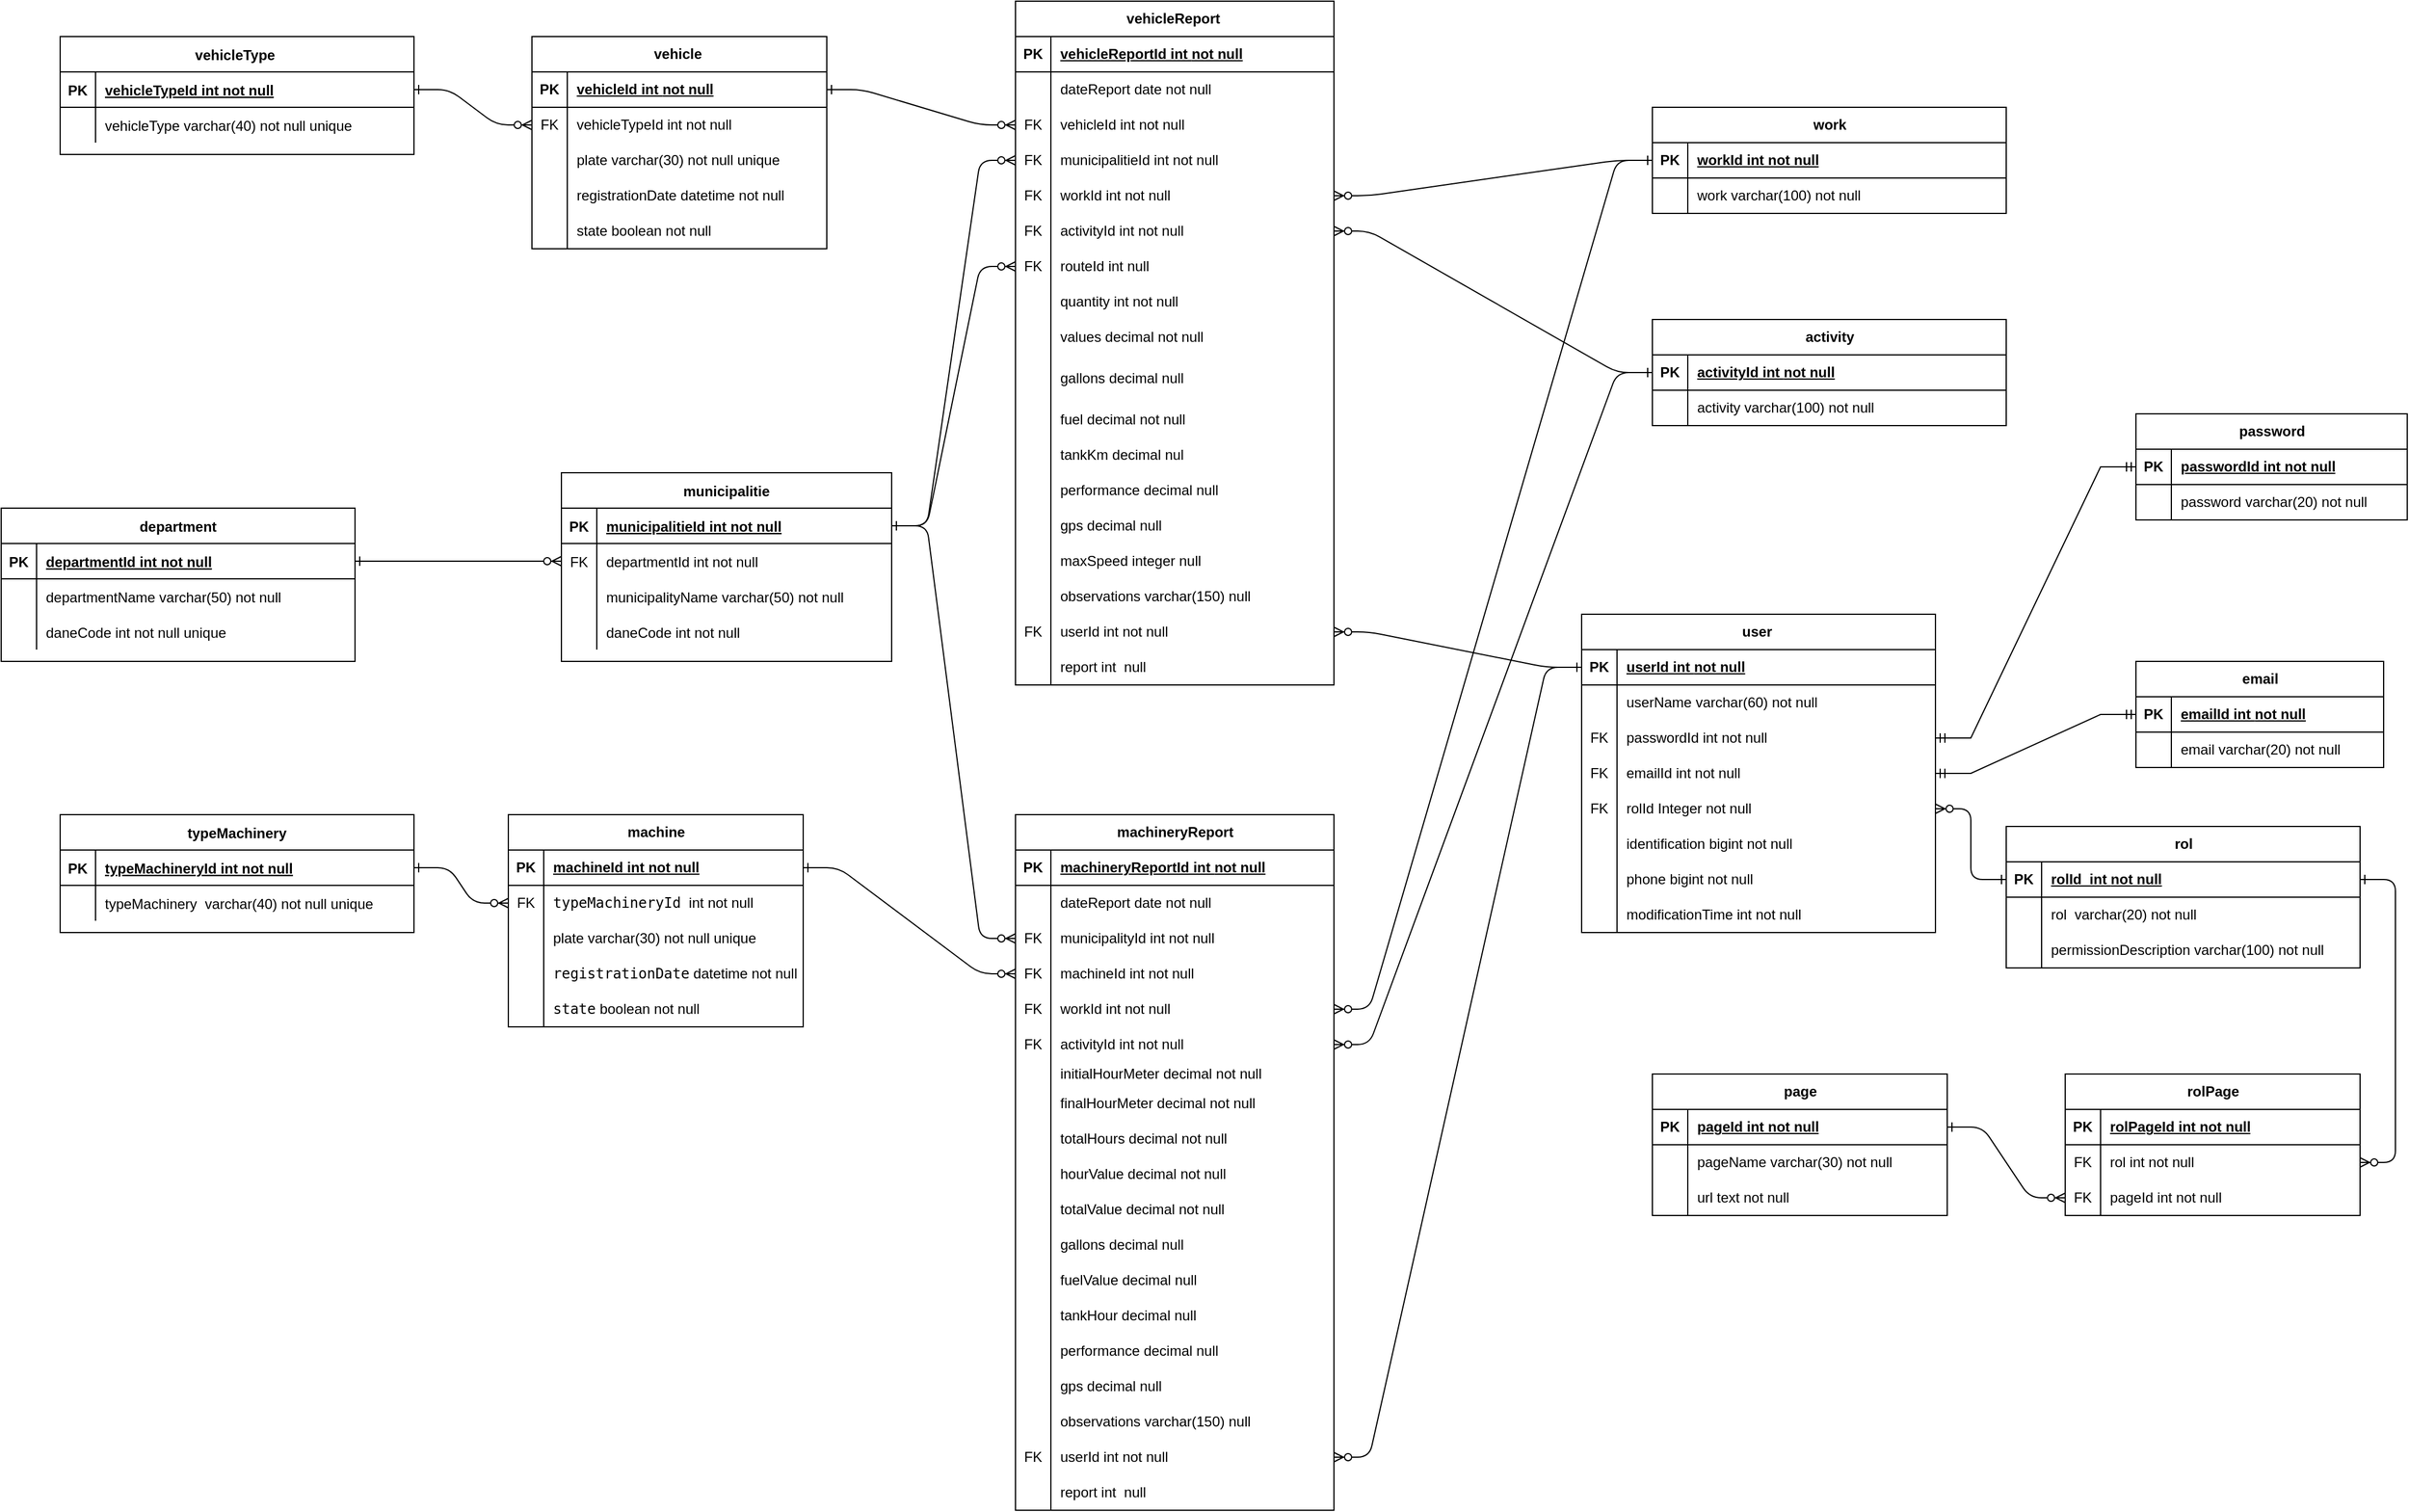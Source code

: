 <mxfile version="28.1.1">
  <diagram id="R2lEEEUBdFMjLlhIrx00" name="Page-1">
    <mxGraphModel dx="2066" dy="1771" grid="1" gridSize="10" guides="1" tooltips="1" connect="1" arrows="1" fold="1" page="1" pageScale="1" pageWidth="850" pageHeight="1100" math="0" shadow="0" extFonts="Permanent Marker^https://fonts.googleapis.com/css?family=Permanent+Marker">
      <root>
        <mxCell id="0" />
        <mxCell id="1" parent="0" />
        <mxCell id="C-vyLk0tnHw3VtMMgP7b-1" value="" style="edgeStyle=entityRelationEdgeStyle;endArrow=ERzeroToMany;startArrow=ERone;endFill=1;startFill=0;" parent="1" source="C-vyLk0tnHw3VtMMgP7b-24" target="C-vyLk0tnHw3VtMMgP7b-6" edge="1">
          <mxGeometry width="100" height="100" relative="1" as="geometry">
            <mxPoint x="40" y="670" as="sourcePoint" />
            <mxPoint x="140" y="570" as="targetPoint" />
          </mxGeometry>
        </mxCell>
        <mxCell id="C-vyLk0tnHw3VtMMgP7b-12" value="" style="edgeStyle=entityRelationEdgeStyle;endArrow=ERzeroToMany;startArrow=ERone;endFill=1;startFill=0;exitX=1;exitY=0.5;exitDx=0;exitDy=0;entryX=0;entryY=0.5;entryDx=0;entryDy=0;" parent="1" source="C-vyLk0tnHw3VtMMgP7b-14" target="x7MP97eSCfn5c9gdGU_4-5" edge="1">
          <mxGeometry width="100" height="100" relative="1" as="geometry">
            <mxPoint x="-60" y="440" as="sourcePoint" />
            <mxPoint x="100" y="650" as="targetPoint" />
          </mxGeometry>
        </mxCell>
        <mxCell id="C-vyLk0tnHw3VtMMgP7b-2" value="municipalitie" style="shape=table;startSize=30;container=1;collapsible=1;childLayout=tableLayout;fixedRows=1;rowLines=0;fontStyle=1;align=center;resizeLast=1;" parent="1" vertex="1">
          <mxGeometry x="-15" y="-140" width="280" height="160" as="geometry" />
        </mxCell>
        <mxCell id="C-vyLk0tnHw3VtMMgP7b-3" value="" style="shape=partialRectangle;collapsible=0;dropTarget=0;pointerEvents=0;fillColor=none;points=[[0,0.5],[1,0.5]];portConstraint=eastwest;top=0;left=0;right=0;bottom=1;" parent="C-vyLk0tnHw3VtMMgP7b-2" vertex="1">
          <mxGeometry y="30" width="280" height="30" as="geometry" />
        </mxCell>
        <mxCell id="C-vyLk0tnHw3VtMMgP7b-4" value="PK" style="shape=partialRectangle;overflow=hidden;connectable=0;fillColor=none;top=0;left=0;bottom=0;right=0;fontStyle=1;" parent="C-vyLk0tnHw3VtMMgP7b-3" vertex="1">
          <mxGeometry width="30" height="30" as="geometry">
            <mxRectangle width="30" height="30" as="alternateBounds" />
          </mxGeometry>
        </mxCell>
        <mxCell id="C-vyLk0tnHw3VtMMgP7b-5" value="municipalitieId int not null" style="shape=partialRectangle;overflow=hidden;connectable=0;fillColor=none;top=0;left=0;bottom=0;right=0;align=left;spacingLeft=6;fontStyle=5;" parent="C-vyLk0tnHw3VtMMgP7b-3" vertex="1">
          <mxGeometry x="30" width="250" height="30" as="geometry">
            <mxRectangle width="250" height="30" as="alternateBounds" />
          </mxGeometry>
        </mxCell>
        <mxCell id="C-vyLk0tnHw3VtMMgP7b-6" value="" style="shape=partialRectangle;collapsible=0;dropTarget=0;pointerEvents=0;fillColor=none;points=[[0,0.5],[1,0.5]];portConstraint=eastwest;top=0;left=0;right=0;bottom=0;" parent="C-vyLk0tnHw3VtMMgP7b-2" vertex="1">
          <mxGeometry y="60" width="280" height="30" as="geometry" />
        </mxCell>
        <mxCell id="C-vyLk0tnHw3VtMMgP7b-7" value="FK" style="shape=partialRectangle;overflow=hidden;connectable=0;fillColor=none;top=0;left=0;bottom=0;right=0;" parent="C-vyLk0tnHw3VtMMgP7b-6" vertex="1">
          <mxGeometry width="30" height="30" as="geometry">
            <mxRectangle width="30" height="30" as="alternateBounds" />
          </mxGeometry>
        </mxCell>
        <mxCell id="C-vyLk0tnHw3VtMMgP7b-8" value="departmentId int not null" style="shape=partialRectangle;overflow=hidden;connectable=0;fillColor=none;top=0;left=0;bottom=0;right=0;align=left;spacingLeft=6;" parent="C-vyLk0tnHw3VtMMgP7b-6" vertex="1">
          <mxGeometry x="30" width="250" height="30" as="geometry">
            <mxRectangle width="250" height="30" as="alternateBounds" />
          </mxGeometry>
        </mxCell>
        <mxCell id="C-vyLk0tnHw3VtMMgP7b-9" value="" style="shape=partialRectangle;collapsible=0;dropTarget=0;pointerEvents=0;fillColor=none;points=[[0,0.5],[1,0.5]];portConstraint=eastwest;top=0;left=0;right=0;bottom=0;" parent="C-vyLk0tnHw3VtMMgP7b-2" vertex="1">
          <mxGeometry y="90" width="280" height="30" as="geometry" />
        </mxCell>
        <mxCell id="C-vyLk0tnHw3VtMMgP7b-10" value="" style="shape=partialRectangle;overflow=hidden;connectable=0;fillColor=none;top=0;left=0;bottom=0;right=0;" parent="C-vyLk0tnHw3VtMMgP7b-9" vertex="1">
          <mxGeometry width="30" height="30" as="geometry">
            <mxRectangle width="30" height="30" as="alternateBounds" />
          </mxGeometry>
        </mxCell>
        <mxCell id="C-vyLk0tnHw3VtMMgP7b-11" value="municipalityName varchar(50) not null" style="shape=partialRectangle;overflow=hidden;connectable=0;fillColor=none;top=0;left=0;bottom=0;right=0;align=left;spacingLeft=6;" parent="C-vyLk0tnHw3VtMMgP7b-9" vertex="1">
          <mxGeometry x="30" width="250" height="30" as="geometry">
            <mxRectangle width="250" height="30" as="alternateBounds" />
          </mxGeometry>
        </mxCell>
        <mxCell id="bBUahyEZS2ZNHsW1gUgl-71" value="" style="shape=partialRectangle;collapsible=0;dropTarget=0;pointerEvents=0;fillColor=none;points=[[0,0.5],[1,0.5]];portConstraint=eastwest;top=0;left=0;right=0;bottom=0;" parent="C-vyLk0tnHw3VtMMgP7b-2" vertex="1">
          <mxGeometry y="120" width="280" height="30" as="geometry" />
        </mxCell>
        <mxCell id="bBUahyEZS2ZNHsW1gUgl-72" value="" style="shape=partialRectangle;overflow=hidden;connectable=0;fillColor=none;top=0;left=0;bottom=0;right=0;" parent="bBUahyEZS2ZNHsW1gUgl-71" vertex="1">
          <mxGeometry width="30" height="30" as="geometry">
            <mxRectangle width="30" height="30" as="alternateBounds" />
          </mxGeometry>
        </mxCell>
        <mxCell id="bBUahyEZS2ZNHsW1gUgl-73" value="daneCode int not null" style="shape=partialRectangle;overflow=hidden;connectable=0;fillColor=none;top=0;left=0;bottom=0;right=0;align=left;spacingLeft=6;" parent="bBUahyEZS2ZNHsW1gUgl-71" vertex="1">
          <mxGeometry x="30" width="250" height="30" as="geometry">
            <mxRectangle width="250" height="30" as="alternateBounds" />
          </mxGeometry>
        </mxCell>
        <mxCell id="C-vyLk0tnHw3VtMMgP7b-13" value="typeMachinery" style="shape=table;startSize=30;container=1;collapsible=1;childLayout=tableLayout;fixedRows=1;rowLines=0;fontStyle=1;align=center;resizeLast=1;" parent="1" vertex="1">
          <mxGeometry x="-440" y="150" width="300" height="100" as="geometry" />
        </mxCell>
        <mxCell id="C-vyLk0tnHw3VtMMgP7b-14" value="" style="shape=partialRectangle;collapsible=0;dropTarget=0;pointerEvents=0;fillColor=none;points=[[0,0.5],[1,0.5]];portConstraint=eastwest;top=0;left=0;right=0;bottom=1;" parent="C-vyLk0tnHw3VtMMgP7b-13" vertex="1">
          <mxGeometry y="30" width="300" height="30" as="geometry" />
        </mxCell>
        <mxCell id="C-vyLk0tnHw3VtMMgP7b-15" value="PK" style="shape=partialRectangle;overflow=hidden;connectable=0;fillColor=none;top=0;left=0;bottom=0;right=0;fontStyle=1;" parent="C-vyLk0tnHw3VtMMgP7b-14" vertex="1">
          <mxGeometry width="30" height="30" as="geometry">
            <mxRectangle width="30" height="30" as="alternateBounds" />
          </mxGeometry>
        </mxCell>
        <mxCell id="C-vyLk0tnHw3VtMMgP7b-16" value="typeMachineryId int not null" style="shape=partialRectangle;overflow=hidden;connectable=0;fillColor=none;top=0;left=0;bottom=0;right=0;align=left;spacingLeft=6;fontStyle=5;" parent="C-vyLk0tnHw3VtMMgP7b-14" vertex="1">
          <mxGeometry x="30" width="270" height="30" as="geometry">
            <mxRectangle width="270" height="30" as="alternateBounds" />
          </mxGeometry>
        </mxCell>
        <mxCell id="C-vyLk0tnHw3VtMMgP7b-20" value="" style="shape=partialRectangle;collapsible=0;dropTarget=0;pointerEvents=0;fillColor=none;points=[[0,0.5],[1,0.5]];portConstraint=eastwest;top=0;left=0;right=0;bottom=0;" parent="C-vyLk0tnHw3VtMMgP7b-13" vertex="1">
          <mxGeometry y="60" width="300" height="30" as="geometry" />
        </mxCell>
        <mxCell id="C-vyLk0tnHw3VtMMgP7b-21" value="" style="shape=partialRectangle;overflow=hidden;connectable=0;fillColor=none;top=0;left=0;bottom=0;right=0;" parent="C-vyLk0tnHw3VtMMgP7b-20" vertex="1">
          <mxGeometry width="30" height="30" as="geometry">
            <mxRectangle width="30" height="30" as="alternateBounds" />
          </mxGeometry>
        </mxCell>
        <mxCell id="C-vyLk0tnHw3VtMMgP7b-22" value="typeMachinery  varchar(40) not null unique" style="shape=partialRectangle;overflow=hidden;connectable=0;fillColor=none;top=0;left=0;bottom=0;right=0;align=left;spacingLeft=6;" parent="C-vyLk0tnHw3VtMMgP7b-20" vertex="1">
          <mxGeometry x="30" width="270" height="30" as="geometry">
            <mxRectangle width="270" height="30" as="alternateBounds" />
          </mxGeometry>
        </mxCell>
        <mxCell id="C-vyLk0tnHw3VtMMgP7b-23" value="department" style="shape=table;startSize=30;container=1;collapsible=1;childLayout=tableLayout;fixedRows=1;rowLines=0;fontStyle=1;align=center;resizeLast=1;" parent="1" vertex="1">
          <mxGeometry x="-490" y="-110" width="300" height="130" as="geometry" />
        </mxCell>
        <mxCell id="C-vyLk0tnHw3VtMMgP7b-24" value="" style="shape=partialRectangle;collapsible=0;dropTarget=0;pointerEvents=0;fillColor=none;points=[[0,0.5],[1,0.5]];portConstraint=eastwest;top=0;left=0;right=0;bottom=1;" parent="C-vyLk0tnHw3VtMMgP7b-23" vertex="1">
          <mxGeometry y="30" width="300" height="30" as="geometry" />
        </mxCell>
        <mxCell id="C-vyLk0tnHw3VtMMgP7b-25" value="PK" style="shape=partialRectangle;overflow=hidden;connectable=0;fillColor=none;top=0;left=0;bottom=0;right=0;fontStyle=1;" parent="C-vyLk0tnHw3VtMMgP7b-24" vertex="1">
          <mxGeometry width="30" height="30" as="geometry">
            <mxRectangle width="30" height="30" as="alternateBounds" />
          </mxGeometry>
        </mxCell>
        <mxCell id="C-vyLk0tnHw3VtMMgP7b-26" value="departmentId int not null" style="shape=partialRectangle;overflow=hidden;connectable=0;fillColor=none;top=0;left=0;bottom=0;right=0;align=left;spacingLeft=6;fontStyle=5;" parent="C-vyLk0tnHw3VtMMgP7b-24" vertex="1">
          <mxGeometry x="30" width="270" height="30" as="geometry">
            <mxRectangle width="270" height="30" as="alternateBounds" />
          </mxGeometry>
        </mxCell>
        <mxCell id="C-vyLk0tnHw3VtMMgP7b-27" value="" style="shape=partialRectangle;collapsible=0;dropTarget=0;pointerEvents=0;fillColor=none;points=[[0,0.5],[1,0.5]];portConstraint=eastwest;top=0;left=0;right=0;bottom=0;" parent="C-vyLk0tnHw3VtMMgP7b-23" vertex="1">
          <mxGeometry y="60" width="300" height="30" as="geometry" />
        </mxCell>
        <mxCell id="C-vyLk0tnHw3VtMMgP7b-28" value="" style="shape=partialRectangle;overflow=hidden;connectable=0;fillColor=none;top=0;left=0;bottom=0;right=0;" parent="C-vyLk0tnHw3VtMMgP7b-27" vertex="1">
          <mxGeometry width="30" height="30" as="geometry">
            <mxRectangle width="30" height="30" as="alternateBounds" />
          </mxGeometry>
        </mxCell>
        <mxCell id="C-vyLk0tnHw3VtMMgP7b-29" value="departmentName varchar(50) not null" style="shape=partialRectangle;overflow=hidden;connectable=0;fillColor=none;top=0;left=0;bottom=0;right=0;align=left;spacingLeft=6;" parent="C-vyLk0tnHw3VtMMgP7b-27" vertex="1">
          <mxGeometry x="30" width="270" height="30" as="geometry">
            <mxRectangle width="270" height="30" as="alternateBounds" />
          </mxGeometry>
        </mxCell>
        <mxCell id="bBUahyEZS2ZNHsW1gUgl-74" value="" style="shape=partialRectangle;collapsible=0;dropTarget=0;pointerEvents=0;fillColor=none;points=[[0,0.5],[1,0.5]];portConstraint=eastwest;top=0;left=0;right=0;bottom=0;" parent="C-vyLk0tnHw3VtMMgP7b-23" vertex="1">
          <mxGeometry y="90" width="300" height="30" as="geometry" />
        </mxCell>
        <mxCell id="bBUahyEZS2ZNHsW1gUgl-75" value="" style="shape=partialRectangle;overflow=hidden;connectable=0;fillColor=none;top=0;left=0;bottom=0;right=0;" parent="bBUahyEZS2ZNHsW1gUgl-74" vertex="1">
          <mxGeometry width="30" height="30" as="geometry">
            <mxRectangle width="30" height="30" as="alternateBounds" />
          </mxGeometry>
        </mxCell>
        <mxCell id="bBUahyEZS2ZNHsW1gUgl-76" value="daneCode int not null unique" style="shape=partialRectangle;overflow=hidden;connectable=0;fillColor=none;top=0;left=0;bottom=0;right=0;align=left;spacingLeft=6;" parent="bBUahyEZS2ZNHsW1gUgl-74" vertex="1">
          <mxGeometry x="30" width="270" height="30" as="geometry">
            <mxRectangle width="270" height="30" as="alternateBounds" />
          </mxGeometry>
        </mxCell>
        <mxCell id="x7MP97eSCfn5c9gdGU_4-1" value="machine" style="shape=table;startSize=30;container=1;collapsible=1;childLayout=tableLayout;fixedRows=1;rowLines=0;fontStyle=1;align=center;resizeLast=1;html=1;" parent="1" vertex="1">
          <mxGeometry x="-60" y="150" width="250" height="180" as="geometry" />
        </mxCell>
        <mxCell id="x7MP97eSCfn5c9gdGU_4-2" value="" style="shape=tableRow;horizontal=0;startSize=0;swimlaneHead=0;swimlaneBody=0;fillColor=none;collapsible=0;dropTarget=0;points=[[0,0.5],[1,0.5]];portConstraint=eastwest;top=0;left=0;right=0;bottom=1;" parent="x7MP97eSCfn5c9gdGU_4-1" vertex="1">
          <mxGeometry y="30" width="250" height="30" as="geometry" />
        </mxCell>
        <mxCell id="x7MP97eSCfn5c9gdGU_4-3" value="PK" style="shape=partialRectangle;connectable=0;fillColor=none;top=0;left=0;bottom=0;right=0;fontStyle=1;overflow=hidden;whiteSpace=wrap;html=1;" parent="x7MP97eSCfn5c9gdGU_4-2" vertex="1">
          <mxGeometry width="30" height="30" as="geometry">
            <mxRectangle width="30" height="30" as="alternateBounds" />
          </mxGeometry>
        </mxCell>
        <mxCell id="x7MP97eSCfn5c9gdGU_4-4" value="machineId int&amp;nbsp;&lt;span style=&quot;text-wrap-mode: nowrap;&quot;&gt;not null&lt;/span&gt;" style="shape=partialRectangle;connectable=0;fillColor=none;top=0;left=0;bottom=0;right=0;align=left;spacingLeft=6;fontStyle=5;overflow=hidden;whiteSpace=wrap;html=1;" parent="x7MP97eSCfn5c9gdGU_4-2" vertex="1">
          <mxGeometry x="30" width="220" height="30" as="geometry">
            <mxRectangle width="220" height="30" as="alternateBounds" />
          </mxGeometry>
        </mxCell>
        <mxCell id="x7MP97eSCfn5c9gdGU_4-5" value="" style="shape=tableRow;horizontal=0;startSize=0;swimlaneHead=0;swimlaneBody=0;fillColor=none;collapsible=0;dropTarget=0;points=[[0,0.5],[1,0.5]];portConstraint=eastwest;top=0;left=0;right=0;bottom=0;" parent="x7MP97eSCfn5c9gdGU_4-1" vertex="1">
          <mxGeometry y="60" width="250" height="30" as="geometry" />
        </mxCell>
        <mxCell id="x7MP97eSCfn5c9gdGU_4-6" value="FK" style="shape=partialRectangle;connectable=0;fillColor=none;top=0;left=0;bottom=0;right=0;editable=1;overflow=hidden;whiteSpace=wrap;html=1;" parent="x7MP97eSCfn5c9gdGU_4-5" vertex="1">
          <mxGeometry width="30" height="30" as="geometry">
            <mxRectangle width="30" height="30" as="alternateBounds" />
          </mxGeometry>
        </mxCell>
        <mxCell id="x7MP97eSCfn5c9gdGU_4-7" value="&lt;code data-end=&quot;268&quot; data-start=&quot;251&quot;&gt;typeMachineryId&lt;/code&gt;&amp;nbsp;&lt;span style=&quot;text-wrap-mode: nowrap;&quot;&gt;&amp;nbsp;int&amp;nbsp;&lt;/span&gt;&lt;span style=&quot;text-wrap-mode: nowrap;&quot;&gt;not null&lt;/span&gt;" style="shape=partialRectangle;connectable=0;fillColor=none;top=0;left=0;bottom=0;right=0;align=left;spacingLeft=6;overflow=hidden;whiteSpace=wrap;html=1;" parent="x7MP97eSCfn5c9gdGU_4-5" vertex="1">
          <mxGeometry x="30" width="220" height="30" as="geometry">
            <mxRectangle width="220" height="30" as="alternateBounds" />
          </mxGeometry>
        </mxCell>
        <mxCell id="x7MP97eSCfn5c9gdGU_4-8" value="" style="shape=tableRow;horizontal=0;startSize=0;swimlaneHead=0;swimlaneBody=0;fillColor=none;collapsible=0;dropTarget=0;points=[[0,0.5],[1,0.5]];portConstraint=eastwest;top=0;left=0;right=0;bottom=0;" parent="x7MP97eSCfn5c9gdGU_4-1" vertex="1">
          <mxGeometry y="90" width="250" height="30" as="geometry" />
        </mxCell>
        <mxCell id="x7MP97eSCfn5c9gdGU_4-9" value="" style="shape=partialRectangle;connectable=0;fillColor=none;top=0;left=0;bottom=0;right=0;editable=1;overflow=hidden;whiteSpace=wrap;html=1;" parent="x7MP97eSCfn5c9gdGU_4-8" vertex="1">
          <mxGeometry width="30" height="30" as="geometry">
            <mxRectangle width="30" height="30" as="alternateBounds" />
          </mxGeometry>
        </mxCell>
        <mxCell id="x7MP97eSCfn5c9gdGU_4-10" value="plate varchar(30)&amp;nbsp;&lt;span style=&quot;text-wrap-mode: nowrap;&quot;&gt;not null&lt;/span&gt;&amp;nbsp;unique" style="shape=partialRectangle;connectable=0;fillColor=none;top=0;left=0;bottom=0;right=0;align=left;spacingLeft=6;overflow=hidden;whiteSpace=wrap;html=1;" parent="x7MP97eSCfn5c9gdGU_4-8" vertex="1">
          <mxGeometry x="30" width="220" height="30" as="geometry">
            <mxRectangle width="220" height="30" as="alternateBounds" />
          </mxGeometry>
        </mxCell>
        <mxCell id="Tfn68GgVd6aFGGBhmaiB-26" value="" style="shape=tableRow;horizontal=0;startSize=0;swimlaneHead=0;swimlaneBody=0;fillColor=none;collapsible=0;dropTarget=0;points=[[0,0.5],[1,0.5]];portConstraint=eastwest;top=0;left=0;right=0;bottom=0;" parent="x7MP97eSCfn5c9gdGU_4-1" vertex="1">
          <mxGeometry y="120" width="250" height="30" as="geometry" />
        </mxCell>
        <mxCell id="Tfn68GgVd6aFGGBhmaiB-27" value="" style="shape=partialRectangle;connectable=0;fillColor=none;top=0;left=0;bottom=0;right=0;editable=1;overflow=hidden;whiteSpace=wrap;html=1;" parent="Tfn68GgVd6aFGGBhmaiB-26" vertex="1">
          <mxGeometry width="30" height="30" as="geometry">
            <mxRectangle width="30" height="30" as="alternateBounds" />
          </mxGeometry>
        </mxCell>
        <mxCell id="Tfn68GgVd6aFGGBhmaiB-28" value="&lt;code data-end=&quot;339&quot; data-start=&quot;321&quot;&gt;registrationDate&lt;/code&gt;&amp;nbsp;datetime&amp;nbsp;&lt;span style=&quot;text-wrap-mode: nowrap;&quot;&gt;not null&lt;/span&gt;&amp;nbsp;" style="shape=partialRectangle;connectable=0;fillColor=none;top=0;left=0;bottom=0;right=0;align=left;spacingLeft=6;overflow=hidden;whiteSpace=wrap;html=1;" parent="Tfn68GgVd6aFGGBhmaiB-26" vertex="1">
          <mxGeometry x="30" width="220" height="30" as="geometry">
            <mxRectangle width="220" height="30" as="alternateBounds" />
          </mxGeometry>
        </mxCell>
        <mxCell id="Z6Py54fA-dq0vb9BtMji-45" value="" style="shape=tableRow;horizontal=0;startSize=0;swimlaneHead=0;swimlaneBody=0;fillColor=none;collapsible=0;dropTarget=0;points=[[0,0.5],[1,0.5]];portConstraint=eastwest;top=0;left=0;right=0;bottom=0;" parent="x7MP97eSCfn5c9gdGU_4-1" vertex="1">
          <mxGeometry y="150" width="250" height="30" as="geometry" />
        </mxCell>
        <mxCell id="Z6Py54fA-dq0vb9BtMji-46" value="" style="shape=partialRectangle;connectable=0;fillColor=none;top=0;left=0;bottom=0;right=0;editable=1;overflow=hidden;whiteSpace=wrap;html=1;" parent="Z6Py54fA-dq0vb9BtMji-45" vertex="1">
          <mxGeometry width="30" height="30" as="geometry">
            <mxRectangle width="30" height="30" as="alternateBounds" />
          </mxGeometry>
        </mxCell>
        <mxCell id="Z6Py54fA-dq0vb9BtMji-47" value="&lt;code data-end=&quot;370&quot; data-start=&quot;362&quot;&gt;state&lt;/code&gt;&amp;nbsp;boolean&amp;nbsp;&lt;span style=&quot;text-wrap-mode: nowrap;&quot;&gt;not null&lt;/span&gt;&amp;nbsp;" style="shape=partialRectangle;connectable=0;fillColor=none;top=0;left=0;bottom=0;right=0;align=left;spacingLeft=6;overflow=hidden;whiteSpace=wrap;html=1;" parent="Z6Py54fA-dq0vb9BtMji-45" vertex="1">
          <mxGeometry x="30" width="220" height="30" as="geometry">
            <mxRectangle width="220" height="30" as="alternateBounds" />
          </mxGeometry>
        </mxCell>
        <mxCell id="x7MP97eSCfn5c9gdGU_4-14" value="machineryReport" style="shape=table;startSize=30;container=1;collapsible=1;childLayout=tableLayout;fixedRows=1;rowLines=0;fontStyle=1;align=center;resizeLast=1;html=1;" parent="1" vertex="1">
          <mxGeometry x="370" y="150" width="270" height="590" as="geometry" />
        </mxCell>
        <mxCell id="x7MP97eSCfn5c9gdGU_4-15" value="" style="shape=tableRow;horizontal=0;startSize=0;swimlaneHead=0;swimlaneBody=0;fillColor=none;collapsible=0;dropTarget=0;points=[[0,0.5],[1,0.5]];portConstraint=eastwest;top=0;left=0;right=0;bottom=1;" parent="x7MP97eSCfn5c9gdGU_4-14" vertex="1">
          <mxGeometry y="30" width="270" height="30" as="geometry" />
        </mxCell>
        <mxCell id="x7MP97eSCfn5c9gdGU_4-16" value="PK" style="shape=partialRectangle;connectable=0;fillColor=none;top=0;left=0;bottom=0;right=0;fontStyle=1;overflow=hidden;whiteSpace=wrap;html=1;" parent="x7MP97eSCfn5c9gdGU_4-15" vertex="1">
          <mxGeometry width="30" height="30" as="geometry">
            <mxRectangle width="30" height="30" as="alternateBounds" />
          </mxGeometry>
        </mxCell>
        <mxCell id="x7MP97eSCfn5c9gdGU_4-17" value="&lt;span style=&quot;text-align: center;&quot;&gt;&lt;span style=&quot;text-wrap-mode: nowrap;&quot;&gt;machineryReportId&amp;nbsp;int&amp;nbsp;&lt;/span&gt;&lt;/span&gt;&lt;span style=&quot;text-wrap-mode: nowrap;&quot;&gt;not null&lt;/span&gt;" style="shape=partialRectangle;connectable=0;fillColor=none;top=0;left=0;bottom=0;right=0;align=left;spacingLeft=6;fontStyle=5;overflow=hidden;whiteSpace=wrap;html=1;" parent="x7MP97eSCfn5c9gdGU_4-15" vertex="1">
          <mxGeometry x="30" width="240" height="30" as="geometry">
            <mxRectangle width="240" height="30" as="alternateBounds" />
          </mxGeometry>
        </mxCell>
        <mxCell id="x7MP97eSCfn5c9gdGU_4-18" value="" style="shape=tableRow;horizontal=0;startSize=0;swimlaneHead=0;swimlaneBody=0;fillColor=none;collapsible=0;dropTarget=0;points=[[0,0.5],[1,0.5]];portConstraint=eastwest;top=0;left=0;right=0;bottom=0;" parent="x7MP97eSCfn5c9gdGU_4-14" vertex="1">
          <mxGeometry y="60" width="270" height="30" as="geometry" />
        </mxCell>
        <mxCell id="x7MP97eSCfn5c9gdGU_4-19" value="" style="shape=partialRectangle;connectable=0;fillColor=none;top=0;left=0;bottom=0;right=0;editable=1;overflow=hidden;whiteSpace=wrap;html=1;" parent="x7MP97eSCfn5c9gdGU_4-18" vertex="1">
          <mxGeometry width="30" height="30" as="geometry">
            <mxRectangle width="30" height="30" as="alternateBounds" />
          </mxGeometry>
        </mxCell>
        <mxCell id="x7MP97eSCfn5c9gdGU_4-20" value="dateReport date&amp;nbsp;&lt;span style=&quot;text-wrap-mode: nowrap;&quot;&gt;not null&lt;/span&gt;" style="shape=partialRectangle;connectable=0;fillColor=none;top=0;left=0;bottom=0;right=0;align=left;spacingLeft=6;overflow=hidden;whiteSpace=wrap;html=1;" parent="x7MP97eSCfn5c9gdGU_4-18" vertex="1">
          <mxGeometry x="30" width="240" height="30" as="geometry">
            <mxRectangle width="240" height="30" as="alternateBounds" />
          </mxGeometry>
        </mxCell>
        <mxCell id="x7MP97eSCfn5c9gdGU_4-104" value="" style="shape=tableRow;horizontal=0;startSize=0;swimlaneHead=0;swimlaneBody=0;fillColor=none;collapsible=0;dropTarget=0;points=[[0,0.5],[1,0.5]];portConstraint=eastwest;top=0;left=0;right=0;bottom=0;" parent="x7MP97eSCfn5c9gdGU_4-14" vertex="1">
          <mxGeometry y="90" width="270" height="30" as="geometry" />
        </mxCell>
        <mxCell id="x7MP97eSCfn5c9gdGU_4-105" value="FK" style="shape=partialRectangle;connectable=0;fillColor=none;top=0;left=0;bottom=0;right=0;editable=1;overflow=hidden;whiteSpace=wrap;html=1;" parent="x7MP97eSCfn5c9gdGU_4-104" vertex="1">
          <mxGeometry width="30" height="30" as="geometry">
            <mxRectangle width="30" height="30" as="alternateBounds" />
          </mxGeometry>
        </mxCell>
        <mxCell id="x7MP97eSCfn5c9gdGU_4-106" value="&lt;span style=&quot;text-wrap-mode: nowrap;&quot;&gt;municipalityId&amp;nbsp;int&amp;nbsp;&lt;/span&gt;&lt;span style=&quot;text-wrap-mode: nowrap;&quot;&gt;not null&lt;/span&gt;" style="shape=partialRectangle;connectable=0;fillColor=none;top=0;left=0;bottom=0;right=0;align=left;spacingLeft=6;overflow=hidden;whiteSpace=wrap;html=1;" parent="x7MP97eSCfn5c9gdGU_4-104" vertex="1">
          <mxGeometry x="30" width="240" height="30" as="geometry">
            <mxRectangle width="240" height="30" as="alternateBounds" />
          </mxGeometry>
        </mxCell>
        <mxCell id="x7MP97eSCfn5c9gdGU_4-21" value="" style="shape=tableRow;horizontal=0;startSize=0;swimlaneHead=0;swimlaneBody=0;fillColor=none;collapsible=0;dropTarget=0;points=[[0,0.5],[1,0.5]];portConstraint=eastwest;top=0;left=0;right=0;bottom=0;" parent="x7MP97eSCfn5c9gdGU_4-14" vertex="1">
          <mxGeometry y="120" width="270" height="30" as="geometry" />
        </mxCell>
        <mxCell id="x7MP97eSCfn5c9gdGU_4-22" value="FK" style="shape=partialRectangle;connectable=0;fillColor=none;top=0;left=0;bottom=0;right=0;editable=1;overflow=hidden;whiteSpace=wrap;html=1;" parent="x7MP97eSCfn5c9gdGU_4-21" vertex="1">
          <mxGeometry width="30" height="30" as="geometry">
            <mxRectangle width="30" height="30" as="alternateBounds" />
          </mxGeometry>
        </mxCell>
        <mxCell id="x7MP97eSCfn5c9gdGU_4-23" value="&lt;span style=&quot;text-wrap-mode: nowrap;&quot;&gt;machineId int&amp;nbsp;&lt;/span&gt;&lt;span style=&quot;text-wrap-mode: nowrap;&quot;&gt;not null&lt;/span&gt;" style="shape=partialRectangle;connectable=0;fillColor=none;top=0;left=0;bottom=0;right=0;align=left;spacingLeft=6;overflow=hidden;whiteSpace=wrap;html=1;" parent="x7MP97eSCfn5c9gdGU_4-21" vertex="1">
          <mxGeometry x="30" width="240" height="30" as="geometry">
            <mxRectangle width="240" height="30" as="alternateBounds" />
          </mxGeometry>
        </mxCell>
        <mxCell id="x7MP97eSCfn5c9gdGU_4-24" value="" style="shape=tableRow;horizontal=0;startSize=0;swimlaneHead=0;swimlaneBody=0;fillColor=none;collapsible=0;dropTarget=0;points=[[0,0.5],[1,0.5]];portConstraint=eastwest;top=0;left=0;right=0;bottom=0;" parent="x7MP97eSCfn5c9gdGU_4-14" vertex="1">
          <mxGeometry y="150" width="270" height="30" as="geometry" />
        </mxCell>
        <mxCell id="x7MP97eSCfn5c9gdGU_4-25" value="FK" style="shape=partialRectangle;connectable=0;fillColor=none;top=0;left=0;bottom=0;right=0;editable=1;overflow=hidden;whiteSpace=wrap;html=1;" parent="x7MP97eSCfn5c9gdGU_4-24" vertex="1">
          <mxGeometry width="30" height="30" as="geometry">
            <mxRectangle width="30" height="30" as="alternateBounds" />
          </mxGeometry>
        </mxCell>
        <mxCell id="x7MP97eSCfn5c9gdGU_4-26" value="workId int&amp;nbsp;&lt;span style=&quot;text-wrap-mode: nowrap;&quot;&gt;not null&lt;/span&gt;" style="shape=partialRectangle;connectable=0;fillColor=none;top=0;left=0;bottom=0;right=0;align=left;spacingLeft=6;overflow=hidden;whiteSpace=wrap;html=1;" parent="x7MP97eSCfn5c9gdGU_4-24" vertex="1">
          <mxGeometry x="30" width="240" height="30" as="geometry">
            <mxRectangle width="240" height="30" as="alternateBounds" />
          </mxGeometry>
        </mxCell>
        <mxCell id="x7MP97eSCfn5c9gdGU_4-27" value="" style="shape=tableRow;horizontal=0;startSize=0;swimlaneHead=0;swimlaneBody=0;fillColor=none;collapsible=0;dropTarget=0;points=[[0,0.5],[1,0.5]];portConstraint=eastwest;top=0;left=0;right=0;bottom=0;" parent="x7MP97eSCfn5c9gdGU_4-14" vertex="1">
          <mxGeometry y="180" width="270" height="30" as="geometry" />
        </mxCell>
        <mxCell id="x7MP97eSCfn5c9gdGU_4-28" value="FK" style="shape=partialRectangle;connectable=0;fillColor=none;top=0;left=0;bottom=0;right=0;editable=1;overflow=hidden;whiteSpace=wrap;html=1;" parent="x7MP97eSCfn5c9gdGU_4-27" vertex="1">
          <mxGeometry width="30" height="30" as="geometry">
            <mxRectangle width="30" height="30" as="alternateBounds" />
          </mxGeometry>
        </mxCell>
        <mxCell id="x7MP97eSCfn5c9gdGU_4-29" value="activityId int&amp;nbsp;&lt;span style=&quot;text-wrap-mode: nowrap;&quot;&gt;not null&lt;/span&gt;" style="shape=partialRectangle;connectable=0;fillColor=none;top=0;left=0;bottom=0;right=0;align=left;spacingLeft=6;overflow=hidden;whiteSpace=wrap;html=1;" parent="x7MP97eSCfn5c9gdGU_4-27" vertex="1">
          <mxGeometry x="30" width="240" height="30" as="geometry">
            <mxRectangle width="240" height="30" as="alternateBounds" />
          </mxGeometry>
        </mxCell>
        <mxCell id="x7MP97eSCfn5c9gdGU_4-30" value="" style="shape=tableRow;horizontal=0;startSize=0;swimlaneHead=0;swimlaneBody=0;fillColor=none;collapsible=0;dropTarget=0;points=[[0,0.5],[1,0.5]];portConstraint=eastwest;top=0;left=0;right=0;bottom=0;" parent="x7MP97eSCfn5c9gdGU_4-14" vertex="1">
          <mxGeometry y="210" width="270" height="20" as="geometry" />
        </mxCell>
        <mxCell id="x7MP97eSCfn5c9gdGU_4-31" value="" style="shape=partialRectangle;connectable=0;fillColor=none;top=0;left=0;bottom=0;right=0;editable=1;overflow=hidden;whiteSpace=wrap;html=1;" parent="x7MP97eSCfn5c9gdGU_4-30" vertex="1">
          <mxGeometry width="30" height="20" as="geometry">
            <mxRectangle width="30" height="20" as="alternateBounds" />
          </mxGeometry>
        </mxCell>
        <mxCell id="x7MP97eSCfn5c9gdGU_4-32" value="initialHourMeter decimal&amp;nbsp;&lt;span style=&quot;text-wrap-mode: nowrap;&quot;&gt;not null&lt;/span&gt;" style="shape=partialRectangle;connectable=0;fillColor=none;top=0;left=0;bottom=0;right=0;align=left;spacingLeft=6;overflow=hidden;whiteSpace=wrap;html=1;" parent="x7MP97eSCfn5c9gdGU_4-30" vertex="1">
          <mxGeometry x="30" width="240" height="20" as="geometry">
            <mxRectangle width="240" height="20" as="alternateBounds" />
          </mxGeometry>
        </mxCell>
        <mxCell id="x7MP97eSCfn5c9gdGU_4-52" value="" style="shape=tableRow;horizontal=0;startSize=0;swimlaneHead=0;swimlaneBody=0;fillColor=none;collapsible=0;dropTarget=0;points=[[0,0.5],[1,0.5]];portConstraint=eastwest;top=0;left=0;right=0;bottom=0;" parent="x7MP97eSCfn5c9gdGU_4-14" vertex="1">
          <mxGeometry y="230" width="270" height="30" as="geometry" />
        </mxCell>
        <mxCell id="x7MP97eSCfn5c9gdGU_4-53" value="" style="shape=partialRectangle;connectable=0;fillColor=none;top=0;left=0;bottom=0;right=0;editable=1;overflow=hidden;whiteSpace=wrap;html=1;" parent="x7MP97eSCfn5c9gdGU_4-52" vertex="1">
          <mxGeometry width="30" height="30" as="geometry">
            <mxRectangle width="30" height="30" as="alternateBounds" />
          </mxGeometry>
        </mxCell>
        <mxCell id="x7MP97eSCfn5c9gdGU_4-54" value="finalHourMeter decimal&amp;nbsp;&lt;span style=&quot;text-wrap-mode: nowrap;&quot;&gt;not null&lt;/span&gt;" style="shape=partialRectangle;connectable=0;fillColor=none;top=0;left=0;bottom=0;right=0;align=left;spacingLeft=6;overflow=hidden;whiteSpace=wrap;html=1;" parent="x7MP97eSCfn5c9gdGU_4-52" vertex="1">
          <mxGeometry x="30" width="240" height="30" as="geometry">
            <mxRectangle width="240" height="30" as="alternateBounds" />
          </mxGeometry>
        </mxCell>
        <mxCell id="x7MP97eSCfn5c9gdGU_4-55" value="" style="shape=tableRow;horizontal=0;startSize=0;swimlaneHead=0;swimlaneBody=0;fillColor=none;collapsible=0;dropTarget=0;points=[[0,0.5],[1,0.5]];portConstraint=eastwest;top=0;left=0;right=0;bottom=0;" parent="x7MP97eSCfn5c9gdGU_4-14" vertex="1">
          <mxGeometry y="260" width="270" height="30" as="geometry" />
        </mxCell>
        <mxCell id="x7MP97eSCfn5c9gdGU_4-56" value="" style="shape=partialRectangle;connectable=0;fillColor=none;top=0;left=0;bottom=0;right=0;editable=1;overflow=hidden;whiteSpace=wrap;html=1;" parent="x7MP97eSCfn5c9gdGU_4-55" vertex="1">
          <mxGeometry width="30" height="30" as="geometry">
            <mxRectangle width="30" height="30" as="alternateBounds" />
          </mxGeometry>
        </mxCell>
        <mxCell id="x7MP97eSCfn5c9gdGU_4-57" value="totalHours decimal&amp;nbsp;&lt;span style=&quot;text-wrap-mode: nowrap;&quot;&gt;not null&lt;/span&gt;" style="shape=partialRectangle;connectable=0;fillColor=none;top=0;left=0;bottom=0;right=0;align=left;spacingLeft=6;overflow=hidden;whiteSpace=wrap;html=1;" parent="x7MP97eSCfn5c9gdGU_4-55" vertex="1">
          <mxGeometry x="30" width="240" height="30" as="geometry">
            <mxRectangle width="240" height="30" as="alternateBounds" />
          </mxGeometry>
        </mxCell>
        <mxCell id="x7MP97eSCfn5c9gdGU_4-58" value="" style="shape=tableRow;horizontal=0;startSize=0;swimlaneHead=0;swimlaneBody=0;fillColor=none;collapsible=0;dropTarget=0;points=[[0,0.5],[1,0.5]];portConstraint=eastwest;top=0;left=0;right=0;bottom=0;" parent="x7MP97eSCfn5c9gdGU_4-14" vertex="1">
          <mxGeometry y="290" width="270" height="30" as="geometry" />
        </mxCell>
        <mxCell id="x7MP97eSCfn5c9gdGU_4-59" value="" style="shape=partialRectangle;connectable=0;fillColor=none;top=0;left=0;bottom=0;right=0;editable=1;overflow=hidden;whiteSpace=wrap;html=1;" parent="x7MP97eSCfn5c9gdGU_4-58" vertex="1">
          <mxGeometry width="30" height="30" as="geometry">
            <mxRectangle width="30" height="30" as="alternateBounds" />
          </mxGeometry>
        </mxCell>
        <mxCell id="x7MP97eSCfn5c9gdGU_4-60" value="hourValue decimal&amp;nbsp;&lt;span style=&quot;text-wrap-mode: nowrap;&quot;&gt;not null&lt;/span&gt;" style="shape=partialRectangle;connectable=0;fillColor=none;top=0;left=0;bottom=0;right=0;align=left;spacingLeft=6;overflow=hidden;whiteSpace=wrap;html=1;" parent="x7MP97eSCfn5c9gdGU_4-58" vertex="1">
          <mxGeometry x="30" width="240" height="30" as="geometry">
            <mxRectangle width="240" height="30" as="alternateBounds" />
          </mxGeometry>
        </mxCell>
        <mxCell id="x7MP97eSCfn5c9gdGU_4-89" value="" style="shape=tableRow;horizontal=0;startSize=0;swimlaneHead=0;swimlaneBody=0;fillColor=none;collapsible=0;dropTarget=0;points=[[0,0.5],[1,0.5]];portConstraint=eastwest;top=0;left=0;right=0;bottom=0;" parent="x7MP97eSCfn5c9gdGU_4-14" vertex="1">
          <mxGeometry y="320" width="270" height="30" as="geometry" />
        </mxCell>
        <mxCell id="x7MP97eSCfn5c9gdGU_4-90" value="" style="shape=partialRectangle;connectable=0;fillColor=none;top=0;left=0;bottom=0;right=0;editable=1;overflow=hidden;whiteSpace=wrap;html=1;" parent="x7MP97eSCfn5c9gdGU_4-89" vertex="1">
          <mxGeometry width="30" height="30" as="geometry">
            <mxRectangle width="30" height="30" as="alternateBounds" />
          </mxGeometry>
        </mxCell>
        <mxCell id="x7MP97eSCfn5c9gdGU_4-91" value="totalValue decimal&amp;nbsp;&lt;span style=&quot;text-wrap-mode: nowrap;&quot;&gt;not null&lt;/span&gt;" style="shape=partialRectangle;connectable=0;fillColor=none;top=0;left=0;bottom=0;right=0;align=left;spacingLeft=6;overflow=hidden;whiteSpace=wrap;html=1;" parent="x7MP97eSCfn5c9gdGU_4-89" vertex="1">
          <mxGeometry x="30" width="240" height="30" as="geometry">
            <mxRectangle width="240" height="30" as="alternateBounds" />
          </mxGeometry>
        </mxCell>
        <mxCell id="x7MP97eSCfn5c9gdGU_4-92" value="" style="shape=tableRow;horizontal=0;startSize=0;swimlaneHead=0;swimlaneBody=0;fillColor=none;collapsible=0;dropTarget=0;points=[[0,0.5],[1,0.5]];portConstraint=eastwest;top=0;left=0;right=0;bottom=0;" parent="x7MP97eSCfn5c9gdGU_4-14" vertex="1">
          <mxGeometry y="350" width="270" height="30" as="geometry" />
        </mxCell>
        <mxCell id="x7MP97eSCfn5c9gdGU_4-93" value="" style="shape=partialRectangle;connectable=0;fillColor=none;top=0;left=0;bottom=0;right=0;editable=1;overflow=hidden;whiteSpace=wrap;html=1;" parent="x7MP97eSCfn5c9gdGU_4-92" vertex="1">
          <mxGeometry width="30" height="30" as="geometry">
            <mxRectangle width="30" height="30" as="alternateBounds" />
          </mxGeometry>
        </mxCell>
        <mxCell id="x7MP97eSCfn5c9gdGU_4-94" value="gallons decimal null" style="shape=partialRectangle;connectable=0;fillColor=none;top=0;left=0;bottom=0;right=0;align=left;spacingLeft=6;overflow=hidden;whiteSpace=wrap;html=1;" parent="x7MP97eSCfn5c9gdGU_4-92" vertex="1">
          <mxGeometry x="30" width="240" height="30" as="geometry">
            <mxRectangle width="240" height="30" as="alternateBounds" />
          </mxGeometry>
        </mxCell>
        <mxCell id="x7MP97eSCfn5c9gdGU_4-95" value="" style="shape=tableRow;horizontal=0;startSize=0;swimlaneHead=0;swimlaneBody=0;fillColor=none;collapsible=0;dropTarget=0;points=[[0,0.5],[1,0.5]];portConstraint=eastwest;top=0;left=0;right=0;bottom=0;" parent="x7MP97eSCfn5c9gdGU_4-14" vertex="1">
          <mxGeometry y="380" width="270" height="30" as="geometry" />
        </mxCell>
        <mxCell id="x7MP97eSCfn5c9gdGU_4-96" value="" style="shape=partialRectangle;connectable=0;fillColor=none;top=0;left=0;bottom=0;right=0;editable=1;overflow=hidden;whiteSpace=wrap;html=1;" parent="x7MP97eSCfn5c9gdGU_4-95" vertex="1">
          <mxGeometry width="30" height="30" as="geometry">
            <mxRectangle width="30" height="30" as="alternateBounds" />
          </mxGeometry>
        </mxCell>
        <mxCell id="x7MP97eSCfn5c9gdGU_4-97" value="fuelValue decimal null" style="shape=partialRectangle;connectable=0;fillColor=none;top=0;left=0;bottom=0;right=0;align=left;spacingLeft=6;overflow=hidden;whiteSpace=wrap;html=1;" parent="x7MP97eSCfn5c9gdGU_4-95" vertex="1">
          <mxGeometry x="30" width="240" height="30" as="geometry">
            <mxRectangle width="240" height="30" as="alternateBounds" />
          </mxGeometry>
        </mxCell>
        <mxCell id="x7MP97eSCfn5c9gdGU_4-98" value="" style="shape=tableRow;horizontal=0;startSize=0;swimlaneHead=0;swimlaneBody=0;fillColor=none;collapsible=0;dropTarget=0;points=[[0,0.5],[1,0.5]];portConstraint=eastwest;top=0;left=0;right=0;bottom=0;" parent="x7MP97eSCfn5c9gdGU_4-14" vertex="1">
          <mxGeometry y="410" width="270" height="30" as="geometry" />
        </mxCell>
        <mxCell id="x7MP97eSCfn5c9gdGU_4-99" value="" style="shape=partialRectangle;connectable=0;fillColor=none;top=0;left=0;bottom=0;right=0;editable=1;overflow=hidden;whiteSpace=wrap;html=1;" parent="x7MP97eSCfn5c9gdGU_4-98" vertex="1">
          <mxGeometry width="30" height="30" as="geometry">
            <mxRectangle width="30" height="30" as="alternateBounds" />
          </mxGeometry>
        </mxCell>
        <mxCell id="x7MP97eSCfn5c9gdGU_4-100" value="tankHour decimal null" style="shape=partialRectangle;connectable=0;fillColor=none;top=0;left=0;bottom=0;right=0;align=left;spacingLeft=6;overflow=hidden;whiteSpace=wrap;html=1;" parent="x7MP97eSCfn5c9gdGU_4-98" vertex="1">
          <mxGeometry x="30" width="240" height="30" as="geometry">
            <mxRectangle width="240" height="30" as="alternateBounds" />
          </mxGeometry>
        </mxCell>
        <mxCell id="x7MP97eSCfn5c9gdGU_4-101" value="" style="shape=tableRow;horizontal=0;startSize=0;swimlaneHead=0;swimlaneBody=0;fillColor=none;collapsible=0;dropTarget=0;points=[[0,0.5],[1,0.5]];portConstraint=eastwest;top=0;left=0;right=0;bottom=0;" parent="x7MP97eSCfn5c9gdGU_4-14" vertex="1">
          <mxGeometry y="440" width="270" height="30" as="geometry" />
        </mxCell>
        <mxCell id="x7MP97eSCfn5c9gdGU_4-102" value="" style="shape=partialRectangle;connectable=0;fillColor=none;top=0;left=0;bottom=0;right=0;editable=1;overflow=hidden;whiteSpace=wrap;html=1;" parent="x7MP97eSCfn5c9gdGU_4-101" vertex="1">
          <mxGeometry width="30" height="30" as="geometry">
            <mxRectangle width="30" height="30" as="alternateBounds" />
          </mxGeometry>
        </mxCell>
        <mxCell id="x7MP97eSCfn5c9gdGU_4-103" value="performance decimal null" style="shape=partialRectangle;connectable=0;fillColor=none;top=0;left=0;bottom=0;right=0;align=left;spacingLeft=6;overflow=hidden;whiteSpace=wrap;html=1;" parent="x7MP97eSCfn5c9gdGU_4-101" vertex="1">
          <mxGeometry x="30" width="240" height="30" as="geometry">
            <mxRectangle width="240" height="30" as="alternateBounds" />
          </mxGeometry>
        </mxCell>
        <mxCell id="x7MP97eSCfn5c9gdGU_4-107" value="" style="shape=tableRow;horizontal=0;startSize=0;swimlaneHead=0;swimlaneBody=0;fillColor=none;collapsible=0;dropTarget=0;points=[[0,0.5],[1,0.5]];portConstraint=eastwest;top=0;left=0;right=0;bottom=0;" parent="x7MP97eSCfn5c9gdGU_4-14" vertex="1">
          <mxGeometry y="470" width="270" height="30" as="geometry" />
        </mxCell>
        <mxCell id="x7MP97eSCfn5c9gdGU_4-108" value="" style="shape=partialRectangle;connectable=0;fillColor=none;top=0;left=0;bottom=0;right=0;editable=1;overflow=hidden;whiteSpace=wrap;html=1;" parent="x7MP97eSCfn5c9gdGU_4-107" vertex="1">
          <mxGeometry width="30" height="30" as="geometry">
            <mxRectangle width="30" height="30" as="alternateBounds" />
          </mxGeometry>
        </mxCell>
        <mxCell id="x7MP97eSCfn5c9gdGU_4-109" value="gps decimal null" style="shape=partialRectangle;connectable=0;fillColor=none;top=0;left=0;bottom=0;right=0;align=left;spacingLeft=6;overflow=hidden;whiteSpace=wrap;html=1;" parent="x7MP97eSCfn5c9gdGU_4-107" vertex="1">
          <mxGeometry x="30" width="240" height="30" as="geometry">
            <mxRectangle width="240" height="30" as="alternateBounds" />
          </mxGeometry>
        </mxCell>
        <mxCell id="x7MP97eSCfn5c9gdGU_4-110" value="" style="shape=tableRow;horizontal=0;startSize=0;swimlaneHead=0;swimlaneBody=0;fillColor=none;collapsible=0;dropTarget=0;points=[[0,0.5],[1,0.5]];portConstraint=eastwest;top=0;left=0;right=0;bottom=0;" parent="x7MP97eSCfn5c9gdGU_4-14" vertex="1">
          <mxGeometry y="500" width="270" height="30" as="geometry" />
        </mxCell>
        <mxCell id="x7MP97eSCfn5c9gdGU_4-111" value="" style="shape=partialRectangle;connectable=0;fillColor=none;top=0;left=0;bottom=0;right=0;editable=1;overflow=hidden;whiteSpace=wrap;html=1;" parent="x7MP97eSCfn5c9gdGU_4-110" vertex="1">
          <mxGeometry width="30" height="30" as="geometry">
            <mxRectangle width="30" height="30" as="alternateBounds" />
          </mxGeometry>
        </mxCell>
        <mxCell id="x7MP97eSCfn5c9gdGU_4-112" value="observations varchar(150) null" style="shape=partialRectangle;connectable=0;fillColor=none;top=0;left=0;bottom=0;right=0;align=left;spacingLeft=6;overflow=hidden;whiteSpace=wrap;html=1;" parent="x7MP97eSCfn5c9gdGU_4-110" vertex="1">
          <mxGeometry x="30" width="240" height="30" as="geometry">
            <mxRectangle width="240" height="30" as="alternateBounds" />
          </mxGeometry>
        </mxCell>
        <mxCell id="sB71aOcvCjp1cgOUn4Z_-5" value="" style="shape=tableRow;horizontal=0;startSize=0;swimlaneHead=0;swimlaneBody=0;fillColor=none;collapsible=0;dropTarget=0;points=[[0,0.5],[1,0.5]];portConstraint=eastwest;top=0;left=0;right=0;bottom=0;" parent="x7MP97eSCfn5c9gdGU_4-14" vertex="1">
          <mxGeometry y="530" width="270" height="30" as="geometry" />
        </mxCell>
        <mxCell id="sB71aOcvCjp1cgOUn4Z_-6" value="FK" style="shape=partialRectangle;connectable=0;fillColor=none;top=0;left=0;bottom=0;right=0;editable=1;overflow=hidden;whiteSpace=wrap;html=1;" parent="sB71aOcvCjp1cgOUn4Z_-5" vertex="1">
          <mxGeometry width="30" height="30" as="geometry">
            <mxRectangle width="30" height="30" as="alternateBounds" />
          </mxGeometry>
        </mxCell>
        <mxCell id="sB71aOcvCjp1cgOUn4Z_-7" value="&lt;span style=&quot;text-wrap-mode: nowrap;&quot;&gt;userId&amp;nbsp;int&amp;nbsp;&lt;/span&gt;&lt;span style=&quot;text-wrap-mode: nowrap;&quot;&gt;not null&lt;/span&gt;" style="shape=partialRectangle;connectable=0;fillColor=none;top=0;left=0;bottom=0;right=0;align=left;spacingLeft=6;overflow=hidden;whiteSpace=wrap;html=1;" parent="sB71aOcvCjp1cgOUn4Z_-5" vertex="1">
          <mxGeometry x="30" width="240" height="30" as="geometry">
            <mxRectangle width="240" height="30" as="alternateBounds" />
          </mxGeometry>
        </mxCell>
        <mxCell id="HCkMlrjxIdce6qIHWyRn-134" value="" style="shape=tableRow;horizontal=0;startSize=0;swimlaneHead=0;swimlaneBody=0;fillColor=none;collapsible=0;dropTarget=0;points=[[0,0.5],[1,0.5]];portConstraint=eastwest;top=0;left=0;right=0;bottom=0;" parent="x7MP97eSCfn5c9gdGU_4-14" vertex="1">
          <mxGeometry y="560" width="270" height="30" as="geometry" />
        </mxCell>
        <mxCell id="HCkMlrjxIdce6qIHWyRn-135" value="" style="shape=partialRectangle;connectable=0;fillColor=none;top=0;left=0;bottom=0;right=0;editable=1;overflow=hidden;whiteSpace=wrap;html=1;" parent="HCkMlrjxIdce6qIHWyRn-134" vertex="1">
          <mxGeometry width="30" height="30" as="geometry">
            <mxRectangle width="30" height="30" as="alternateBounds" />
          </mxGeometry>
        </mxCell>
        <mxCell id="HCkMlrjxIdce6qIHWyRn-136" value="&lt;span style=&quot;text-wrap-mode: nowrap;&quot;&gt;report int&amp;nbsp; null&lt;/span&gt;" style="shape=partialRectangle;connectable=0;fillColor=none;top=0;left=0;bottom=0;right=0;align=left;spacingLeft=6;overflow=hidden;whiteSpace=wrap;html=1;" parent="HCkMlrjxIdce6qIHWyRn-134" vertex="1">
          <mxGeometry x="30" width="240" height="30" as="geometry">
            <mxRectangle width="240" height="30" as="alternateBounds" />
          </mxGeometry>
        </mxCell>
        <mxCell id="x7MP97eSCfn5c9gdGU_4-120" value="" style="edgeStyle=entityRelationEdgeStyle;endArrow=ERzeroToMany;startArrow=ERone;endFill=1;startFill=0;exitX=1;exitY=0.5;exitDx=0;exitDy=0;" parent="1" source="C-vyLk0tnHw3VtMMgP7b-3" target="x7MP97eSCfn5c9gdGU_4-104" edge="1">
          <mxGeometry width="100" height="100" relative="1" as="geometry">
            <mxPoint x="290" y="120" as="sourcePoint" />
            <mxPoint x="330" y="230" as="targetPoint" />
            <Array as="points">
              <mxPoint x="360" y="200" />
              <mxPoint x="580" y="80" />
              <mxPoint x="330" y="220" />
            </Array>
          </mxGeometry>
        </mxCell>
        <mxCell id="HCkMlrjxIdce6qIHWyRn-1" value="vehicleReport&amp;nbsp;" style="shape=table;startSize=30;container=1;collapsible=1;childLayout=tableLayout;fixedRows=1;rowLines=0;fontStyle=1;align=center;resizeLast=1;html=1;" parent="1" vertex="1">
          <mxGeometry x="370" y="-540" width="270" height="580" as="geometry" />
        </mxCell>
        <mxCell id="HCkMlrjxIdce6qIHWyRn-2" value="" style="shape=tableRow;horizontal=0;startSize=0;swimlaneHead=0;swimlaneBody=0;fillColor=none;collapsible=0;dropTarget=0;points=[[0,0.5],[1,0.5]];portConstraint=eastwest;top=0;left=0;right=0;bottom=1;" parent="HCkMlrjxIdce6qIHWyRn-1" vertex="1">
          <mxGeometry y="30" width="270" height="30" as="geometry" />
        </mxCell>
        <mxCell id="HCkMlrjxIdce6qIHWyRn-3" value="PK" style="shape=partialRectangle;connectable=0;fillColor=none;top=0;left=0;bottom=0;right=0;fontStyle=1;overflow=hidden;whiteSpace=wrap;html=1;" parent="HCkMlrjxIdce6qIHWyRn-2" vertex="1">
          <mxGeometry width="30" height="30" as="geometry">
            <mxRectangle width="30" height="30" as="alternateBounds" />
          </mxGeometry>
        </mxCell>
        <mxCell id="HCkMlrjxIdce6qIHWyRn-4" value="&lt;span style=&quot;text-align: center;&quot;&gt;&lt;span style=&quot;text-wrap-mode: nowrap;&quot;&gt;vehicleReportId&amp;nbsp;int&amp;nbsp;&lt;/span&gt;&lt;/span&gt;&lt;span style=&quot;text-wrap-mode: nowrap;&quot;&gt;not null&lt;/span&gt;" style="shape=partialRectangle;connectable=0;fillColor=none;top=0;left=0;bottom=0;right=0;align=left;spacingLeft=6;fontStyle=5;overflow=hidden;whiteSpace=wrap;html=1;" parent="HCkMlrjxIdce6qIHWyRn-2" vertex="1">
          <mxGeometry x="30" width="240" height="30" as="geometry">
            <mxRectangle width="240" height="30" as="alternateBounds" />
          </mxGeometry>
        </mxCell>
        <mxCell id="HCkMlrjxIdce6qIHWyRn-5" value="" style="shape=tableRow;horizontal=0;startSize=0;swimlaneHead=0;swimlaneBody=0;fillColor=none;collapsible=0;dropTarget=0;points=[[0,0.5],[1,0.5]];portConstraint=eastwest;top=0;left=0;right=0;bottom=0;" parent="HCkMlrjxIdce6qIHWyRn-1" vertex="1">
          <mxGeometry y="60" width="270" height="30" as="geometry" />
        </mxCell>
        <mxCell id="HCkMlrjxIdce6qIHWyRn-6" value="" style="shape=partialRectangle;connectable=0;fillColor=none;top=0;left=0;bottom=0;right=0;editable=1;overflow=hidden;whiteSpace=wrap;html=1;" parent="HCkMlrjxIdce6qIHWyRn-5" vertex="1">
          <mxGeometry width="30" height="30" as="geometry">
            <mxRectangle width="30" height="30" as="alternateBounds" />
          </mxGeometry>
        </mxCell>
        <mxCell id="HCkMlrjxIdce6qIHWyRn-7" value="dateReport date&amp;nbsp;&lt;span style=&quot;text-wrap-mode: nowrap;&quot;&gt;not null&lt;/span&gt;" style="shape=partialRectangle;connectable=0;fillColor=none;top=0;left=0;bottom=0;right=0;align=left;spacingLeft=6;overflow=hidden;whiteSpace=wrap;html=1;" parent="HCkMlrjxIdce6qIHWyRn-5" vertex="1">
          <mxGeometry x="30" width="240" height="30" as="geometry">
            <mxRectangle width="240" height="30" as="alternateBounds" />
          </mxGeometry>
        </mxCell>
        <mxCell id="HCkMlrjxIdce6qIHWyRn-11" value="" style="shape=tableRow;horizontal=0;startSize=0;swimlaneHead=0;swimlaneBody=0;fillColor=none;collapsible=0;dropTarget=0;points=[[0,0.5],[1,0.5]];portConstraint=eastwest;top=0;left=0;right=0;bottom=0;" parent="HCkMlrjxIdce6qIHWyRn-1" vertex="1">
          <mxGeometry y="90" width="270" height="30" as="geometry" />
        </mxCell>
        <mxCell id="HCkMlrjxIdce6qIHWyRn-12" value="FK" style="shape=partialRectangle;connectable=0;fillColor=none;top=0;left=0;bottom=0;right=0;editable=1;overflow=hidden;whiteSpace=wrap;html=1;" parent="HCkMlrjxIdce6qIHWyRn-11" vertex="1">
          <mxGeometry width="30" height="30" as="geometry">
            <mxRectangle width="30" height="30" as="alternateBounds" />
          </mxGeometry>
        </mxCell>
        <mxCell id="HCkMlrjxIdce6qIHWyRn-13" value="&lt;span style=&quot;text-wrap-mode: nowrap;&quot;&gt;vehicleId&amp;nbsp;int&amp;nbsp;&lt;/span&gt;&lt;span style=&quot;text-wrap-mode: nowrap;&quot;&gt;not null&lt;/span&gt;" style="shape=partialRectangle;connectable=0;fillColor=none;top=0;left=0;bottom=0;right=0;align=left;spacingLeft=6;overflow=hidden;whiteSpace=wrap;html=1;" parent="HCkMlrjxIdce6qIHWyRn-11" vertex="1">
          <mxGeometry x="30" width="240" height="30" as="geometry">
            <mxRectangle width="240" height="30" as="alternateBounds" />
          </mxGeometry>
        </mxCell>
        <mxCell id="HCkMlrjxIdce6qIHWyRn-8" value="" style="shape=tableRow;horizontal=0;startSize=0;swimlaneHead=0;swimlaneBody=0;fillColor=none;collapsible=0;dropTarget=0;points=[[0,0.5],[1,0.5]];portConstraint=eastwest;top=0;left=0;right=0;bottom=0;" parent="HCkMlrjxIdce6qIHWyRn-1" vertex="1">
          <mxGeometry y="120" width="270" height="30" as="geometry" />
        </mxCell>
        <mxCell id="HCkMlrjxIdce6qIHWyRn-9" value="FK" style="shape=partialRectangle;connectable=0;fillColor=none;top=0;left=0;bottom=0;right=0;editable=1;overflow=hidden;whiteSpace=wrap;html=1;" parent="HCkMlrjxIdce6qIHWyRn-8" vertex="1">
          <mxGeometry width="30" height="30" as="geometry">
            <mxRectangle width="30" height="30" as="alternateBounds" />
          </mxGeometry>
        </mxCell>
        <mxCell id="HCkMlrjxIdce6qIHWyRn-10" value="&lt;span style=&quot;text-wrap-mode: nowrap;&quot;&gt;municipalitieId&amp;nbsp;int&amp;nbsp;&lt;/span&gt;&lt;span style=&quot;text-wrap-mode: nowrap;&quot;&gt;not null&lt;/span&gt;" style="shape=partialRectangle;connectable=0;fillColor=none;top=0;left=0;bottom=0;right=0;align=left;spacingLeft=6;overflow=hidden;whiteSpace=wrap;html=1;" parent="HCkMlrjxIdce6qIHWyRn-8" vertex="1">
          <mxGeometry x="30" width="240" height="30" as="geometry">
            <mxRectangle width="240" height="30" as="alternateBounds" />
          </mxGeometry>
        </mxCell>
        <mxCell id="HCkMlrjxIdce6qIHWyRn-14" value="" style="shape=tableRow;horizontal=0;startSize=0;swimlaneHead=0;swimlaneBody=0;fillColor=none;collapsible=0;dropTarget=0;points=[[0,0.5],[1,0.5]];portConstraint=eastwest;top=0;left=0;right=0;bottom=0;" parent="HCkMlrjxIdce6qIHWyRn-1" vertex="1">
          <mxGeometry y="150" width="270" height="30" as="geometry" />
        </mxCell>
        <mxCell id="HCkMlrjxIdce6qIHWyRn-15" value="FK" style="shape=partialRectangle;connectable=0;fillColor=none;top=0;left=0;bottom=0;right=0;editable=1;overflow=hidden;whiteSpace=wrap;html=1;" parent="HCkMlrjxIdce6qIHWyRn-14" vertex="1">
          <mxGeometry width="30" height="30" as="geometry">
            <mxRectangle width="30" height="30" as="alternateBounds" />
          </mxGeometry>
        </mxCell>
        <mxCell id="HCkMlrjxIdce6qIHWyRn-16" value="workId int&amp;nbsp;&lt;span style=&quot;text-wrap-mode: nowrap;&quot;&gt;not null&lt;/span&gt;" style="shape=partialRectangle;connectable=0;fillColor=none;top=0;left=0;bottom=0;right=0;align=left;spacingLeft=6;overflow=hidden;whiteSpace=wrap;html=1;" parent="HCkMlrjxIdce6qIHWyRn-14" vertex="1">
          <mxGeometry x="30" width="240" height="30" as="geometry">
            <mxRectangle width="240" height="30" as="alternateBounds" />
          </mxGeometry>
        </mxCell>
        <mxCell id="HCkMlrjxIdce6qIHWyRn-17" value="" style="shape=tableRow;horizontal=0;startSize=0;swimlaneHead=0;swimlaneBody=0;fillColor=none;collapsible=0;dropTarget=0;points=[[0,0.5],[1,0.5]];portConstraint=eastwest;top=0;left=0;right=0;bottom=0;" parent="HCkMlrjxIdce6qIHWyRn-1" vertex="1">
          <mxGeometry y="180" width="270" height="30" as="geometry" />
        </mxCell>
        <mxCell id="HCkMlrjxIdce6qIHWyRn-18" value="FK" style="shape=partialRectangle;connectable=0;fillColor=none;top=0;left=0;bottom=0;right=0;editable=1;overflow=hidden;whiteSpace=wrap;html=1;" parent="HCkMlrjxIdce6qIHWyRn-17" vertex="1">
          <mxGeometry width="30" height="30" as="geometry">
            <mxRectangle width="30" height="30" as="alternateBounds" />
          </mxGeometry>
        </mxCell>
        <mxCell id="HCkMlrjxIdce6qIHWyRn-19" value="activityId int&amp;nbsp;&lt;span style=&quot;text-wrap-mode: nowrap;&quot;&gt;not null&lt;/span&gt;" style="shape=partialRectangle;connectable=0;fillColor=none;top=0;left=0;bottom=0;right=0;align=left;spacingLeft=6;overflow=hidden;whiteSpace=wrap;html=1;" parent="HCkMlrjxIdce6qIHWyRn-17" vertex="1">
          <mxGeometry x="30" width="240" height="30" as="geometry">
            <mxRectangle width="240" height="30" as="alternateBounds" />
          </mxGeometry>
        </mxCell>
        <mxCell id="HCkMlrjxIdce6qIHWyRn-20" value="" style="shape=tableRow;horizontal=0;startSize=0;swimlaneHead=0;swimlaneBody=0;fillColor=none;collapsible=0;dropTarget=0;points=[[0,0.5],[1,0.5]];portConstraint=eastwest;top=0;left=0;right=0;bottom=0;" parent="HCkMlrjxIdce6qIHWyRn-1" vertex="1">
          <mxGeometry y="210" width="270" height="30" as="geometry" />
        </mxCell>
        <mxCell id="HCkMlrjxIdce6qIHWyRn-21" value="FK" style="shape=partialRectangle;connectable=0;fillColor=none;top=0;left=0;bottom=0;right=0;editable=1;overflow=hidden;whiteSpace=wrap;html=1;" parent="HCkMlrjxIdce6qIHWyRn-20" vertex="1">
          <mxGeometry width="30" height="30" as="geometry">
            <mxRectangle width="30" height="30" as="alternateBounds" />
          </mxGeometry>
        </mxCell>
        <mxCell id="HCkMlrjxIdce6qIHWyRn-22" value="routeId int null" style="shape=partialRectangle;connectable=0;fillColor=none;top=0;left=0;bottom=0;right=0;align=left;spacingLeft=6;overflow=hidden;whiteSpace=wrap;html=1;" parent="HCkMlrjxIdce6qIHWyRn-20" vertex="1">
          <mxGeometry x="30" width="240" height="30" as="geometry">
            <mxRectangle width="240" height="30" as="alternateBounds" />
          </mxGeometry>
        </mxCell>
        <mxCell id="HCkMlrjxIdce6qIHWyRn-23" value="" style="shape=tableRow;horizontal=0;startSize=0;swimlaneHead=0;swimlaneBody=0;fillColor=none;collapsible=0;dropTarget=0;points=[[0,0.5],[1,0.5]];portConstraint=eastwest;top=0;left=0;right=0;bottom=0;" parent="HCkMlrjxIdce6qIHWyRn-1" vertex="1">
          <mxGeometry y="240" width="270" height="30" as="geometry" />
        </mxCell>
        <mxCell id="HCkMlrjxIdce6qIHWyRn-24" value="" style="shape=partialRectangle;connectable=0;fillColor=none;top=0;left=0;bottom=0;right=0;editable=1;overflow=hidden;whiteSpace=wrap;html=1;" parent="HCkMlrjxIdce6qIHWyRn-23" vertex="1">
          <mxGeometry width="30" height="30" as="geometry">
            <mxRectangle width="30" height="30" as="alternateBounds" />
          </mxGeometry>
        </mxCell>
        <mxCell id="HCkMlrjxIdce6qIHWyRn-25" value="quantity int&amp;nbsp;&lt;span style=&quot;text-wrap-mode: nowrap;&quot;&gt;not null&lt;/span&gt;" style="shape=partialRectangle;connectable=0;fillColor=none;top=0;left=0;bottom=0;right=0;align=left;spacingLeft=6;overflow=hidden;whiteSpace=wrap;html=1;" parent="HCkMlrjxIdce6qIHWyRn-23" vertex="1">
          <mxGeometry x="30" width="240" height="30" as="geometry">
            <mxRectangle width="240" height="30" as="alternateBounds" />
          </mxGeometry>
        </mxCell>
        <mxCell id="HCkMlrjxIdce6qIHWyRn-26" value="" style="shape=tableRow;horizontal=0;startSize=0;swimlaneHead=0;swimlaneBody=0;fillColor=none;collapsible=0;dropTarget=0;points=[[0,0.5],[1,0.5]];portConstraint=eastwest;top=0;left=0;right=0;bottom=0;" parent="HCkMlrjxIdce6qIHWyRn-1" vertex="1">
          <mxGeometry y="270" width="270" height="30" as="geometry" />
        </mxCell>
        <mxCell id="HCkMlrjxIdce6qIHWyRn-27" value="" style="shape=partialRectangle;connectable=0;fillColor=none;top=0;left=0;bottom=0;right=0;editable=1;overflow=hidden;whiteSpace=wrap;html=1;" parent="HCkMlrjxIdce6qIHWyRn-26" vertex="1">
          <mxGeometry width="30" height="30" as="geometry">
            <mxRectangle width="30" height="30" as="alternateBounds" />
          </mxGeometry>
        </mxCell>
        <mxCell id="HCkMlrjxIdce6qIHWyRn-28" value="values decimal&amp;nbsp;&lt;span style=&quot;text-wrap-mode: nowrap;&quot;&gt;not null&lt;/span&gt;" style="shape=partialRectangle;connectable=0;fillColor=none;top=0;left=0;bottom=0;right=0;align=left;spacingLeft=6;overflow=hidden;whiteSpace=wrap;html=1;" parent="HCkMlrjxIdce6qIHWyRn-26" vertex="1">
          <mxGeometry x="30" width="240" height="30" as="geometry">
            <mxRectangle width="240" height="30" as="alternateBounds" />
          </mxGeometry>
        </mxCell>
        <mxCell id="HCkMlrjxIdce6qIHWyRn-35" value="" style="shape=tableRow;horizontal=0;startSize=0;swimlaneHead=0;swimlaneBody=0;fillColor=none;collapsible=0;dropTarget=0;points=[[0,0.5],[1,0.5]];portConstraint=eastwest;top=0;left=0;right=0;bottom=0;" parent="HCkMlrjxIdce6qIHWyRn-1" vertex="1">
          <mxGeometry y="300" width="270" height="40" as="geometry" />
        </mxCell>
        <mxCell id="HCkMlrjxIdce6qIHWyRn-36" value="" style="shape=partialRectangle;connectable=0;fillColor=none;top=0;left=0;bottom=0;right=0;editable=1;overflow=hidden;whiteSpace=wrap;html=1;" parent="HCkMlrjxIdce6qIHWyRn-35" vertex="1">
          <mxGeometry width="30" height="40" as="geometry">
            <mxRectangle width="30" height="40" as="alternateBounds" />
          </mxGeometry>
        </mxCell>
        <mxCell id="HCkMlrjxIdce6qIHWyRn-37" value="gallons decimal null" style="shape=partialRectangle;connectable=0;fillColor=none;top=0;left=0;bottom=0;right=0;align=left;spacingLeft=6;overflow=hidden;whiteSpace=wrap;html=1;" parent="HCkMlrjxIdce6qIHWyRn-35" vertex="1">
          <mxGeometry x="30" width="240" height="40" as="geometry">
            <mxRectangle width="240" height="40" as="alternateBounds" />
          </mxGeometry>
        </mxCell>
        <mxCell id="HCkMlrjxIdce6qIHWyRn-38" value="" style="shape=tableRow;horizontal=0;startSize=0;swimlaneHead=0;swimlaneBody=0;fillColor=none;collapsible=0;dropTarget=0;points=[[0,0.5],[1,0.5]];portConstraint=eastwest;top=0;left=0;right=0;bottom=0;" parent="HCkMlrjxIdce6qIHWyRn-1" vertex="1">
          <mxGeometry y="340" width="270" height="30" as="geometry" />
        </mxCell>
        <mxCell id="HCkMlrjxIdce6qIHWyRn-39" value="" style="shape=partialRectangle;connectable=0;fillColor=none;top=0;left=0;bottom=0;right=0;editable=1;overflow=hidden;whiteSpace=wrap;html=1;" parent="HCkMlrjxIdce6qIHWyRn-38" vertex="1">
          <mxGeometry width="30" height="30" as="geometry">
            <mxRectangle width="30" height="30" as="alternateBounds" />
          </mxGeometry>
        </mxCell>
        <mxCell id="HCkMlrjxIdce6qIHWyRn-40" value="fuel decimal&amp;nbsp;&lt;span style=&quot;text-wrap-mode: nowrap;&quot;&gt;not null&lt;/span&gt;" style="shape=partialRectangle;connectable=0;fillColor=none;top=0;left=0;bottom=0;right=0;align=left;spacingLeft=6;overflow=hidden;whiteSpace=wrap;html=1;" parent="HCkMlrjxIdce6qIHWyRn-38" vertex="1">
          <mxGeometry x="30" width="240" height="30" as="geometry">
            <mxRectangle width="240" height="30" as="alternateBounds" />
          </mxGeometry>
        </mxCell>
        <mxCell id="HCkMlrjxIdce6qIHWyRn-41" value="" style="shape=tableRow;horizontal=0;startSize=0;swimlaneHead=0;swimlaneBody=0;fillColor=none;collapsible=0;dropTarget=0;points=[[0,0.5],[1,0.5]];portConstraint=eastwest;top=0;left=0;right=0;bottom=0;" parent="HCkMlrjxIdce6qIHWyRn-1" vertex="1">
          <mxGeometry y="370" width="270" height="30" as="geometry" />
        </mxCell>
        <mxCell id="HCkMlrjxIdce6qIHWyRn-42" value="" style="shape=partialRectangle;connectable=0;fillColor=none;top=0;left=0;bottom=0;right=0;editable=1;overflow=hidden;whiteSpace=wrap;html=1;" parent="HCkMlrjxIdce6qIHWyRn-41" vertex="1">
          <mxGeometry width="30" height="30" as="geometry">
            <mxRectangle width="30" height="30" as="alternateBounds" />
          </mxGeometry>
        </mxCell>
        <mxCell id="HCkMlrjxIdce6qIHWyRn-43" value="tankKm decimal nul" style="shape=partialRectangle;connectable=0;fillColor=none;top=0;left=0;bottom=0;right=0;align=left;spacingLeft=6;overflow=hidden;whiteSpace=wrap;html=1;" parent="HCkMlrjxIdce6qIHWyRn-41" vertex="1">
          <mxGeometry x="30" width="240" height="30" as="geometry">
            <mxRectangle width="240" height="30" as="alternateBounds" />
          </mxGeometry>
        </mxCell>
        <mxCell id="HCkMlrjxIdce6qIHWyRn-44" value="" style="shape=tableRow;horizontal=0;startSize=0;swimlaneHead=0;swimlaneBody=0;fillColor=none;collapsible=0;dropTarget=0;points=[[0,0.5],[1,0.5]];portConstraint=eastwest;top=0;left=0;right=0;bottom=0;" parent="HCkMlrjxIdce6qIHWyRn-1" vertex="1">
          <mxGeometry y="400" width="270" height="30" as="geometry" />
        </mxCell>
        <mxCell id="HCkMlrjxIdce6qIHWyRn-45" value="" style="shape=partialRectangle;connectable=0;fillColor=none;top=0;left=0;bottom=0;right=0;editable=1;overflow=hidden;whiteSpace=wrap;html=1;" parent="HCkMlrjxIdce6qIHWyRn-44" vertex="1">
          <mxGeometry width="30" height="30" as="geometry">
            <mxRectangle width="30" height="30" as="alternateBounds" />
          </mxGeometry>
        </mxCell>
        <mxCell id="HCkMlrjxIdce6qIHWyRn-46" value="performance decimal null" style="shape=partialRectangle;connectable=0;fillColor=none;top=0;left=0;bottom=0;right=0;align=left;spacingLeft=6;overflow=hidden;whiteSpace=wrap;html=1;" parent="HCkMlrjxIdce6qIHWyRn-44" vertex="1">
          <mxGeometry x="30" width="240" height="30" as="geometry">
            <mxRectangle width="240" height="30" as="alternateBounds" />
          </mxGeometry>
        </mxCell>
        <mxCell id="HCkMlrjxIdce6qIHWyRn-47" value="" style="shape=tableRow;horizontal=0;startSize=0;swimlaneHead=0;swimlaneBody=0;fillColor=none;collapsible=0;dropTarget=0;points=[[0,0.5],[1,0.5]];portConstraint=eastwest;top=0;left=0;right=0;bottom=0;" parent="HCkMlrjxIdce6qIHWyRn-1" vertex="1">
          <mxGeometry y="430" width="270" height="30" as="geometry" />
        </mxCell>
        <mxCell id="HCkMlrjxIdce6qIHWyRn-48" value="" style="shape=partialRectangle;connectable=0;fillColor=none;top=0;left=0;bottom=0;right=0;editable=1;overflow=hidden;whiteSpace=wrap;html=1;" parent="HCkMlrjxIdce6qIHWyRn-47" vertex="1">
          <mxGeometry width="30" height="30" as="geometry">
            <mxRectangle width="30" height="30" as="alternateBounds" />
          </mxGeometry>
        </mxCell>
        <mxCell id="HCkMlrjxIdce6qIHWyRn-49" value="gps decimal null" style="shape=partialRectangle;connectable=0;fillColor=none;top=0;left=0;bottom=0;right=0;align=left;spacingLeft=6;overflow=hidden;whiteSpace=wrap;html=1;" parent="HCkMlrjxIdce6qIHWyRn-47" vertex="1">
          <mxGeometry x="30" width="240" height="30" as="geometry">
            <mxRectangle width="240" height="30" as="alternateBounds" />
          </mxGeometry>
        </mxCell>
        <mxCell id="HCkMlrjxIdce6qIHWyRn-76" value="" style="shape=tableRow;horizontal=0;startSize=0;swimlaneHead=0;swimlaneBody=0;fillColor=none;collapsible=0;dropTarget=0;points=[[0,0.5],[1,0.5]];portConstraint=eastwest;top=0;left=0;right=0;bottom=0;" parent="HCkMlrjxIdce6qIHWyRn-1" vertex="1">
          <mxGeometry y="460" width="270" height="30" as="geometry" />
        </mxCell>
        <mxCell id="HCkMlrjxIdce6qIHWyRn-77" value="" style="shape=partialRectangle;connectable=0;fillColor=none;top=0;left=0;bottom=0;right=0;editable=1;overflow=hidden;whiteSpace=wrap;html=1;" parent="HCkMlrjxIdce6qIHWyRn-76" vertex="1">
          <mxGeometry width="30" height="30" as="geometry">
            <mxRectangle width="30" height="30" as="alternateBounds" />
          </mxGeometry>
        </mxCell>
        <mxCell id="HCkMlrjxIdce6qIHWyRn-78" value="maxSpeed integer null" style="shape=partialRectangle;connectable=0;fillColor=none;top=0;left=0;bottom=0;right=0;align=left;spacingLeft=6;overflow=hidden;whiteSpace=wrap;html=1;" parent="HCkMlrjxIdce6qIHWyRn-76" vertex="1">
          <mxGeometry x="30" width="240" height="30" as="geometry">
            <mxRectangle width="240" height="30" as="alternateBounds" />
          </mxGeometry>
        </mxCell>
        <mxCell id="HCkMlrjxIdce6qIHWyRn-50" value="" style="shape=tableRow;horizontal=0;startSize=0;swimlaneHead=0;swimlaneBody=0;fillColor=none;collapsible=0;dropTarget=0;points=[[0,0.5],[1,0.5]];portConstraint=eastwest;top=0;left=0;right=0;bottom=0;" parent="HCkMlrjxIdce6qIHWyRn-1" vertex="1">
          <mxGeometry y="490" width="270" height="30" as="geometry" />
        </mxCell>
        <mxCell id="HCkMlrjxIdce6qIHWyRn-51" value="" style="shape=partialRectangle;connectable=0;fillColor=none;top=0;left=0;bottom=0;right=0;editable=1;overflow=hidden;whiteSpace=wrap;html=1;" parent="HCkMlrjxIdce6qIHWyRn-50" vertex="1">
          <mxGeometry width="30" height="30" as="geometry">
            <mxRectangle width="30" height="30" as="alternateBounds" />
          </mxGeometry>
        </mxCell>
        <mxCell id="HCkMlrjxIdce6qIHWyRn-52" value="observations varchar(150) null" style="shape=partialRectangle;connectable=0;fillColor=none;top=0;left=0;bottom=0;right=0;align=left;spacingLeft=6;overflow=hidden;whiteSpace=wrap;html=1;" parent="HCkMlrjxIdce6qIHWyRn-50" vertex="1">
          <mxGeometry x="30" width="240" height="30" as="geometry">
            <mxRectangle width="240" height="30" as="alternateBounds" />
          </mxGeometry>
        </mxCell>
        <mxCell id="sB71aOcvCjp1cgOUn4Z_-1" value="" style="shape=tableRow;horizontal=0;startSize=0;swimlaneHead=0;swimlaneBody=0;fillColor=none;collapsible=0;dropTarget=0;points=[[0,0.5],[1,0.5]];portConstraint=eastwest;top=0;left=0;right=0;bottom=0;" parent="HCkMlrjxIdce6qIHWyRn-1" vertex="1">
          <mxGeometry y="520" width="270" height="30" as="geometry" />
        </mxCell>
        <mxCell id="sB71aOcvCjp1cgOUn4Z_-2" value="FK" style="shape=partialRectangle;connectable=0;fillColor=none;top=0;left=0;bottom=0;right=0;editable=1;overflow=hidden;whiteSpace=wrap;html=1;" parent="sB71aOcvCjp1cgOUn4Z_-1" vertex="1">
          <mxGeometry width="30" height="30" as="geometry">
            <mxRectangle width="30" height="30" as="alternateBounds" />
          </mxGeometry>
        </mxCell>
        <mxCell id="sB71aOcvCjp1cgOUn4Z_-3" value="&lt;span style=&quot;text-wrap-mode: nowrap;&quot;&gt;userId&amp;nbsp;int&amp;nbsp;&lt;/span&gt;&lt;span style=&quot;text-wrap-mode: nowrap;&quot;&gt;not null&lt;/span&gt;" style="shape=partialRectangle;connectable=0;fillColor=none;top=0;left=0;bottom=0;right=0;align=left;spacingLeft=6;overflow=hidden;whiteSpace=wrap;html=1;" parent="sB71aOcvCjp1cgOUn4Z_-1" vertex="1">
          <mxGeometry x="30" width="240" height="30" as="geometry">
            <mxRectangle width="240" height="30" as="alternateBounds" />
          </mxGeometry>
        </mxCell>
        <mxCell id="HCkMlrjxIdce6qIHWyRn-137" value="" style="shape=tableRow;horizontal=0;startSize=0;swimlaneHead=0;swimlaneBody=0;fillColor=none;collapsible=0;dropTarget=0;points=[[0,0.5],[1,0.5]];portConstraint=eastwest;top=0;left=0;right=0;bottom=0;" parent="HCkMlrjxIdce6qIHWyRn-1" vertex="1">
          <mxGeometry y="550" width="270" height="30" as="geometry" />
        </mxCell>
        <mxCell id="HCkMlrjxIdce6qIHWyRn-138" value="" style="shape=partialRectangle;connectable=0;fillColor=none;top=0;left=0;bottom=0;right=0;editable=1;overflow=hidden;whiteSpace=wrap;html=1;" parent="HCkMlrjxIdce6qIHWyRn-137" vertex="1">
          <mxGeometry width="30" height="30" as="geometry">
            <mxRectangle width="30" height="30" as="alternateBounds" />
          </mxGeometry>
        </mxCell>
        <mxCell id="HCkMlrjxIdce6qIHWyRn-139" value="&lt;span style=&quot;text-wrap-mode: nowrap;&quot;&gt;report int&amp;nbsp; null&lt;/span&gt;" style="shape=partialRectangle;connectable=0;fillColor=none;top=0;left=0;bottom=0;right=0;align=left;spacingLeft=6;overflow=hidden;whiteSpace=wrap;html=1;" parent="HCkMlrjxIdce6qIHWyRn-137" vertex="1">
          <mxGeometry x="30" width="240" height="30" as="geometry">
            <mxRectangle width="240" height="30" as="alternateBounds" />
          </mxGeometry>
        </mxCell>
        <mxCell id="HCkMlrjxIdce6qIHWyRn-56" value="" style="edgeStyle=entityRelationEdgeStyle;endArrow=ERzeroToMany;startArrow=ERone;endFill=1;startFill=0;" parent="1" source="C-vyLk0tnHw3VtMMgP7b-3" target="HCkMlrjxIdce6qIHWyRn-8" edge="1">
          <mxGeometry width="100" height="100" relative="1" as="geometry">
            <mxPoint x="260" y="-160" as="sourcePoint" />
            <mxPoint x="390" y="-20" as="targetPoint" />
            <Array as="points">
              <mxPoint x="380" y="-55" />
              <mxPoint x="600" y="-175" />
              <mxPoint x="350" y="-35" />
            </Array>
          </mxGeometry>
        </mxCell>
        <mxCell id="HCkMlrjxIdce6qIHWyRn-57" value="vehicleType " style="shape=table;startSize=30;container=1;collapsible=1;childLayout=tableLayout;fixedRows=1;rowLines=0;fontStyle=1;align=center;resizeLast=1;" parent="1" vertex="1">
          <mxGeometry x="-440" y="-510" width="300" height="100" as="geometry" />
        </mxCell>
        <mxCell id="HCkMlrjxIdce6qIHWyRn-58" value="" style="shape=partialRectangle;collapsible=0;dropTarget=0;pointerEvents=0;fillColor=none;points=[[0,0.5],[1,0.5]];portConstraint=eastwest;top=0;left=0;right=0;bottom=1;" parent="HCkMlrjxIdce6qIHWyRn-57" vertex="1">
          <mxGeometry y="30" width="300" height="30" as="geometry" />
        </mxCell>
        <mxCell id="HCkMlrjxIdce6qIHWyRn-59" value="PK" style="shape=partialRectangle;overflow=hidden;connectable=0;fillColor=none;top=0;left=0;bottom=0;right=0;fontStyle=1;" parent="HCkMlrjxIdce6qIHWyRn-58" vertex="1">
          <mxGeometry width="30" height="30" as="geometry">
            <mxRectangle width="30" height="30" as="alternateBounds" />
          </mxGeometry>
        </mxCell>
        <mxCell id="HCkMlrjxIdce6qIHWyRn-60" value="vehicleTypeId int not null" style="shape=partialRectangle;overflow=hidden;connectable=0;fillColor=none;top=0;left=0;bottom=0;right=0;align=left;spacingLeft=6;fontStyle=5;" parent="HCkMlrjxIdce6qIHWyRn-58" vertex="1">
          <mxGeometry x="30" width="270" height="30" as="geometry">
            <mxRectangle width="270" height="30" as="alternateBounds" />
          </mxGeometry>
        </mxCell>
        <mxCell id="HCkMlrjxIdce6qIHWyRn-61" value="" style="shape=partialRectangle;collapsible=0;dropTarget=0;pointerEvents=0;fillColor=none;points=[[0,0.5],[1,0.5]];portConstraint=eastwest;top=0;left=0;right=0;bottom=0;" parent="HCkMlrjxIdce6qIHWyRn-57" vertex="1">
          <mxGeometry y="60" width="300" height="30" as="geometry" />
        </mxCell>
        <mxCell id="HCkMlrjxIdce6qIHWyRn-62" value="" style="shape=partialRectangle;overflow=hidden;connectable=0;fillColor=none;top=0;left=0;bottom=0;right=0;" parent="HCkMlrjxIdce6qIHWyRn-61" vertex="1">
          <mxGeometry width="30" height="30" as="geometry">
            <mxRectangle width="30" height="30" as="alternateBounds" />
          </mxGeometry>
        </mxCell>
        <mxCell id="HCkMlrjxIdce6qIHWyRn-63" value="vehicleType varchar(40) not null unique" style="shape=partialRectangle;overflow=hidden;connectable=0;fillColor=none;top=0;left=0;bottom=0;right=0;align=left;spacingLeft=6;" parent="HCkMlrjxIdce6qIHWyRn-61" vertex="1">
          <mxGeometry x="30" width="270" height="30" as="geometry">
            <mxRectangle width="270" height="30" as="alternateBounds" />
          </mxGeometry>
        </mxCell>
        <mxCell id="HCkMlrjxIdce6qIHWyRn-64" value="vehicle&amp;nbsp;" style="shape=table;startSize=30;container=1;collapsible=1;childLayout=tableLayout;fixedRows=1;rowLines=0;fontStyle=1;align=center;resizeLast=1;html=1;" parent="1" vertex="1">
          <mxGeometry x="-40" y="-510" width="250" height="180" as="geometry" />
        </mxCell>
        <mxCell id="HCkMlrjxIdce6qIHWyRn-65" value="" style="shape=tableRow;horizontal=0;startSize=0;swimlaneHead=0;swimlaneBody=0;fillColor=none;collapsible=0;dropTarget=0;points=[[0,0.5],[1,0.5]];portConstraint=eastwest;top=0;left=0;right=0;bottom=1;" parent="HCkMlrjxIdce6qIHWyRn-64" vertex="1">
          <mxGeometry y="30" width="250" height="30" as="geometry" />
        </mxCell>
        <mxCell id="HCkMlrjxIdce6qIHWyRn-66" value="PK" style="shape=partialRectangle;connectable=0;fillColor=none;top=0;left=0;bottom=0;right=0;fontStyle=1;overflow=hidden;whiteSpace=wrap;html=1;" parent="HCkMlrjxIdce6qIHWyRn-65" vertex="1">
          <mxGeometry width="30" height="30" as="geometry">
            <mxRectangle width="30" height="30" as="alternateBounds" />
          </mxGeometry>
        </mxCell>
        <mxCell id="HCkMlrjxIdce6qIHWyRn-67" value="vehicleId int&amp;nbsp;&lt;span style=&quot;text-wrap-mode: nowrap;&quot;&gt;not null&lt;/span&gt;" style="shape=partialRectangle;connectable=0;fillColor=none;top=0;left=0;bottom=0;right=0;align=left;spacingLeft=6;fontStyle=5;overflow=hidden;whiteSpace=wrap;html=1;" parent="HCkMlrjxIdce6qIHWyRn-65" vertex="1">
          <mxGeometry x="30" width="220" height="30" as="geometry">
            <mxRectangle width="220" height="30" as="alternateBounds" />
          </mxGeometry>
        </mxCell>
        <mxCell id="HCkMlrjxIdce6qIHWyRn-68" value="" style="shape=tableRow;horizontal=0;startSize=0;swimlaneHead=0;swimlaneBody=0;fillColor=none;collapsible=0;dropTarget=0;points=[[0,0.5],[1,0.5]];portConstraint=eastwest;top=0;left=0;right=0;bottom=0;" parent="HCkMlrjxIdce6qIHWyRn-64" vertex="1">
          <mxGeometry y="60" width="250" height="30" as="geometry" />
        </mxCell>
        <mxCell id="HCkMlrjxIdce6qIHWyRn-69" value="FK" style="shape=partialRectangle;connectable=0;fillColor=none;top=0;left=0;bottom=0;right=0;editable=1;overflow=hidden;whiteSpace=wrap;html=1;" parent="HCkMlrjxIdce6qIHWyRn-68" vertex="1">
          <mxGeometry width="30" height="30" as="geometry">
            <mxRectangle width="30" height="30" as="alternateBounds" />
          </mxGeometry>
        </mxCell>
        <mxCell id="HCkMlrjxIdce6qIHWyRn-70" value="&lt;span style=&quot;text-wrap-mode: nowrap;&quot;&gt;vehicleTypeId&amp;nbsp;int&amp;nbsp;&lt;/span&gt;&lt;span style=&quot;text-wrap-mode: nowrap;&quot;&gt;not null&lt;/span&gt;" style="shape=partialRectangle;connectable=0;fillColor=none;top=0;left=0;bottom=0;right=0;align=left;spacingLeft=6;overflow=hidden;whiteSpace=wrap;html=1;" parent="HCkMlrjxIdce6qIHWyRn-68" vertex="1">
          <mxGeometry x="30" width="220" height="30" as="geometry">
            <mxRectangle width="220" height="30" as="alternateBounds" />
          </mxGeometry>
        </mxCell>
        <mxCell id="ZXm85uHQfX6VlrJk-Szj-4" value="" style="shape=tableRow;horizontal=0;startSize=0;swimlaneHead=0;swimlaneBody=0;fillColor=none;collapsible=0;dropTarget=0;points=[[0,0.5],[1,0.5]];portConstraint=eastwest;top=0;left=0;right=0;bottom=0;" parent="HCkMlrjxIdce6qIHWyRn-64" vertex="1">
          <mxGeometry y="90" width="250" height="30" as="geometry" />
        </mxCell>
        <mxCell id="ZXm85uHQfX6VlrJk-Szj-5" value="" style="shape=partialRectangle;connectable=0;fillColor=none;top=0;left=0;bottom=0;right=0;editable=1;overflow=hidden;whiteSpace=wrap;html=1;" parent="ZXm85uHQfX6VlrJk-Szj-4" vertex="1">
          <mxGeometry width="30" height="30" as="geometry">
            <mxRectangle width="30" height="30" as="alternateBounds" />
          </mxGeometry>
        </mxCell>
        <mxCell id="ZXm85uHQfX6VlrJk-Szj-6" value="plate varchar(30)&amp;nbsp;&lt;span style=&quot;text-wrap-mode: nowrap;&quot;&gt;not null&lt;/span&gt;&amp;nbsp;unique" style="shape=partialRectangle;connectable=0;fillColor=none;top=0;left=0;bottom=0;right=0;align=left;spacingLeft=6;overflow=hidden;whiteSpace=wrap;html=1;" parent="ZXm85uHQfX6VlrJk-Szj-4" vertex="1">
          <mxGeometry x="30" width="220" height="30" as="geometry">
            <mxRectangle width="220" height="30" as="alternateBounds" />
          </mxGeometry>
        </mxCell>
        <mxCell id="Tfn68GgVd6aFGGBhmaiB-23" value="" style="shape=tableRow;horizontal=0;startSize=0;swimlaneHead=0;swimlaneBody=0;fillColor=none;collapsible=0;dropTarget=0;points=[[0,0.5],[1,0.5]];portConstraint=eastwest;top=0;left=0;right=0;bottom=0;" parent="HCkMlrjxIdce6qIHWyRn-64" vertex="1">
          <mxGeometry y="120" width="250" height="30" as="geometry" />
        </mxCell>
        <mxCell id="Tfn68GgVd6aFGGBhmaiB-24" value="" style="shape=partialRectangle;connectable=0;fillColor=none;top=0;left=0;bottom=0;right=0;editable=1;overflow=hidden;whiteSpace=wrap;html=1;" parent="Tfn68GgVd6aFGGBhmaiB-23" vertex="1">
          <mxGeometry width="30" height="30" as="geometry">
            <mxRectangle width="30" height="30" as="alternateBounds" />
          </mxGeometry>
        </mxCell>
        <mxCell id="Tfn68GgVd6aFGGBhmaiB-25" value="registrationDate datetime&amp;nbsp;&lt;span style=&quot;text-wrap-mode: nowrap;&quot;&gt;not null&lt;/span&gt;&amp;nbsp;" style="shape=partialRectangle;connectable=0;fillColor=none;top=0;left=0;bottom=0;right=0;align=left;spacingLeft=6;overflow=hidden;whiteSpace=wrap;html=1;" parent="Tfn68GgVd6aFGGBhmaiB-23" vertex="1">
          <mxGeometry x="30" width="220" height="30" as="geometry">
            <mxRectangle width="220" height="30" as="alternateBounds" />
          </mxGeometry>
        </mxCell>
        <mxCell id="Z6Py54fA-dq0vb9BtMji-42" value="" style="shape=tableRow;horizontal=0;startSize=0;swimlaneHead=0;swimlaneBody=0;fillColor=none;collapsible=0;dropTarget=0;points=[[0,0.5],[1,0.5]];portConstraint=eastwest;top=0;left=0;right=0;bottom=0;" parent="HCkMlrjxIdce6qIHWyRn-64" vertex="1">
          <mxGeometry y="150" width="250" height="30" as="geometry" />
        </mxCell>
        <mxCell id="Z6Py54fA-dq0vb9BtMji-43" value="" style="shape=partialRectangle;connectable=0;fillColor=none;top=0;left=0;bottom=0;right=0;editable=1;overflow=hidden;whiteSpace=wrap;html=1;" parent="Z6Py54fA-dq0vb9BtMji-42" vertex="1">
          <mxGeometry width="30" height="30" as="geometry">
            <mxRectangle width="30" height="30" as="alternateBounds" />
          </mxGeometry>
        </mxCell>
        <mxCell id="Z6Py54fA-dq0vb9BtMji-44" value="state boolean&amp;nbsp;&lt;span style=&quot;text-wrap-mode: nowrap;&quot;&gt;not null&lt;/span&gt;&amp;nbsp;" style="shape=partialRectangle;connectable=0;fillColor=none;top=0;left=0;bottom=0;right=0;align=left;spacingLeft=6;overflow=hidden;whiteSpace=wrap;html=1;" parent="Z6Py54fA-dq0vb9BtMji-42" vertex="1">
          <mxGeometry x="30" width="220" height="30" as="geometry">
            <mxRectangle width="220" height="30" as="alternateBounds" />
          </mxGeometry>
        </mxCell>
        <mxCell id="HCkMlrjxIdce6qIHWyRn-74" value="" style="edgeStyle=entityRelationEdgeStyle;endArrow=ERzeroToMany;startArrow=ERone;endFill=1;startFill=0;" parent="1" source="HCkMlrjxIdce6qIHWyRn-58" target="HCkMlrjxIdce6qIHWyRn-68" edge="1">
          <mxGeometry width="100" height="100" relative="1" as="geometry">
            <mxPoint x="-130" y="-240" as="sourcePoint" />
            <mxPoint x="-50" y="-210" as="targetPoint" />
          </mxGeometry>
        </mxCell>
        <mxCell id="Z6Py54fA-dq0vb9BtMji-1" value="user&amp;nbsp;" style="shape=table;startSize=30;container=1;collapsible=1;childLayout=tableLayout;fixedRows=1;rowLines=0;fontStyle=1;align=center;resizeLast=1;html=1;" parent="1" vertex="1">
          <mxGeometry x="850" y="-20" width="300" height="270" as="geometry" />
        </mxCell>
        <mxCell id="Z6Py54fA-dq0vb9BtMji-2" value="" style="shape=tableRow;horizontal=0;startSize=0;swimlaneHead=0;swimlaneBody=0;fillColor=none;collapsible=0;dropTarget=0;points=[[0,0.5],[1,0.5]];portConstraint=eastwest;top=0;left=0;right=0;bottom=1;" parent="Z6Py54fA-dq0vb9BtMji-1" vertex="1">
          <mxGeometry y="30" width="300" height="30" as="geometry" />
        </mxCell>
        <mxCell id="Z6Py54fA-dq0vb9BtMji-3" value="PK" style="shape=partialRectangle;connectable=0;fillColor=none;top=0;left=0;bottom=0;right=0;fontStyle=1;overflow=hidden;whiteSpace=wrap;html=1;" parent="Z6Py54fA-dq0vb9BtMji-2" vertex="1">
          <mxGeometry width="30" height="30" as="geometry">
            <mxRectangle width="30" height="30" as="alternateBounds" />
          </mxGeometry>
        </mxCell>
        <mxCell id="Z6Py54fA-dq0vb9BtMji-4" value="userId int&amp;nbsp;&lt;span style=&quot;text-wrap-mode: nowrap;&quot;&gt;not null&lt;/span&gt;" style="shape=partialRectangle;connectable=0;fillColor=none;top=0;left=0;bottom=0;right=0;align=left;spacingLeft=6;fontStyle=5;overflow=hidden;whiteSpace=wrap;html=1;" parent="Z6Py54fA-dq0vb9BtMji-2" vertex="1">
          <mxGeometry x="30" width="270" height="30" as="geometry">
            <mxRectangle width="270" height="30" as="alternateBounds" />
          </mxGeometry>
        </mxCell>
        <mxCell id="Z6Py54fA-dq0vb9BtMji-5" value="" style="shape=tableRow;horizontal=0;startSize=0;swimlaneHead=0;swimlaneBody=0;fillColor=none;collapsible=0;dropTarget=0;points=[[0,0.5],[1,0.5]];portConstraint=eastwest;top=0;left=0;right=0;bottom=0;" parent="Z6Py54fA-dq0vb9BtMji-1" vertex="1">
          <mxGeometry y="60" width="300" height="30" as="geometry" />
        </mxCell>
        <mxCell id="Z6Py54fA-dq0vb9BtMji-6" value="" style="shape=partialRectangle;connectable=0;fillColor=none;top=0;left=0;bottom=0;right=0;editable=1;overflow=hidden;whiteSpace=wrap;html=1;" parent="Z6Py54fA-dq0vb9BtMji-5" vertex="1">
          <mxGeometry width="30" height="30" as="geometry">
            <mxRectangle width="30" height="30" as="alternateBounds" />
          </mxGeometry>
        </mxCell>
        <mxCell id="Z6Py54fA-dq0vb9BtMji-7" value="userName varchar(60)&amp;nbsp;&lt;span style=&quot;text-wrap-mode: nowrap;&quot;&gt;not null&lt;/span&gt;" style="shape=partialRectangle;connectable=0;fillColor=none;top=0;left=0;bottom=0;right=0;align=left;spacingLeft=6;overflow=hidden;whiteSpace=wrap;html=1;" parent="Z6Py54fA-dq0vb9BtMji-5" vertex="1">
          <mxGeometry x="30" width="270" height="30" as="geometry">
            <mxRectangle width="270" height="30" as="alternateBounds" />
          </mxGeometry>
        </mxCell>
        <mxCell id="Z6Py54fA-dq0vb9BtMji-11" value="" style="shape=tableRow;horizontal=0;startSize=0;swimlaneHead=0;swimlaneBody=0;fillColor=none;collapsible=0;dropTarget=0;points=[[0,0.5],[1,0.5]];portConstraint=eastwest;top=0;left=0;right=0;bottom=0;" parent="Z6Py54fA-dq0vb9BtMji-1" vertex="1">
          <mxGeometry y="90" width="300" height="30" as="geometry" />
        </mxCell>
        <mxCell id="Z6Py54fA-dq0vb9BtMji-12" value="FK" style="shape=partialRectangle;connectable=0;fillColor=none;top=0;left=0;bottom=0;right=0;editable=1;overflow=hidden;whiteSpace=wrap;html=1;" parent="Z6Py54fA-dq0vb9BtMji-11" vertex="1">
          <mxGeometry width="30" height="30" as="geometry">
            <mxRectangle width="30" height="30" as="alternateBounds" />
          </mxGeometry>
        </mxCell>
        <mxCell id="Z6Py54fA-dq0vb9BtMji-13" value="passwordId int&amp;nbsp;&lt;span style=&quot;text-wrap-mode: nowrap;&quot;&gt;not null&lt;/span&gt;" style="shape=partialRectangle;connectable=0;fillColor=none;top=0;left=0;bottom=0;right=0;align=left;spacingLeft=6;overflow=hidden;whiteSpace=wrap;html=1;" parent="Z6Py54fA-dq0vb9BtMji-11" vertex="1">
          <mxGeometry x="30" width="270" height="30" as="geometry">
            <mxRectangle width="270" height="30" as="alternateBounds" />
          </mxGeometry>
        </mxCell>
        <mxCell id="Z6Py54fA-dq0vb9BtMji-14" value="" style="shape=tableRow;horizontal=0;startSize=0;swimlaneHead=0;swimlaneBody=0;fillColor=none;collapsible=0;dropTarget=0;points=[[0,0.5],[1,0.5]];portConstraint=eastwest;top=0;left=0;right=0;bottom=0;" parent="Z6Py54fA-dq0vb9BtMji-1" vertex="1">
          <mxGeometry y="120" width="300" height="30" as="geometry" />
        </mxCell>
        <mxCell id="Z6Py54fA-dq0vb9BtMji-15" value="FK" style="shape=partialRectangle;connectable=0;fillColor=none;top=0;left=0;bottom=0;right=0;editable=1;overflow=hidden;whiteSpace=wrap;html=1;" parent="Z6Py54fA-dq0vb9BtMji-14" vertex="1">
          <mxGeometry width="30" height="30" as="geometry">
            <mxRectangle width="30" height="30" as="alternateBounds" />
          </mxGeometry>
        </mxCell>
        <mxCell id="Z6Py54fA-dq0vb9BtMji-16" value="emailId int&amp;nbsp;&lt;span style=&quot;text-wrap-mode: nowrap;&quot;&gt;not null&lt;/span&gt;" style="shape=partialRectangle;connectable=0;fillColor=none;top=0;left=0;bottom=0;right=0;align=left;spacingLeft=6;overflow=hidden;whiteSpace=wrap;html=1;" parent="Z6Py54fA-dq0vb9BtMji-14" vertex="1">
          <mxGeometry x="30" width="270" height="30" as="geometry">
            <mxRectangle width="270" height="30" as="alternateBounds" />
          </mxGeometry>
        </mxCell>
        <mxCell id="Z6Py54fA-dq0vb9BtMji-8" value="" style="shape=tableRow;horizontal=0;startSize=0;swimlaneHead=0;swimlaneBody=0;fillColor=none;collapsible=0;dropTarget=0;points=[[0,0.5],[1,0.5]];portConstraint=eastwest;top=0;left=0;right=0;bottom=0;" parent="Z6Py54fA-dq0vb9BtMji-1" vertex="1">
          <mxGeometry y="150" width="300" height="30" as="geometry" />
        </mxCell>
        <mxCell id="Z6Py54fA-dq0vb9BtMji-9" value="FK" style="shape=partialRectangle;connectable=0;fillColor=none;top=0;left=0;bottom=0;right=0;editable=1;overflow=hidden;whiteSpace=wrap;html=1;" parent="Z6Py54fA-dq0vb9BtMji-8" vertex="1">
          <mxGeometry width="30" height="30" as="geometry">
            <mxRectangle width="30" height="30" as="alternateBounds" />
          </mxGeometry>
        </mxCell>
        <mxCell id="Z6Py54fA-dq0vb9BtMji-10" value="rolId Integer&amp;nbsp;&lt;span style=&quot;text-wrap-mode: nowrap;&quot;&gt;not null&lt;/span&gt;&lt;span style=&quot;white-space: pre;&quot;&gt;&#x9;&lt;/span&gt;" style="shape=partialRectangle;connectable=0;fillColor=none;top=0;left=0;bottom=0;right=0;align=left;spacingLeft=6;overflow=hidden;whiteSpace=wrap;html=1;" parent="Z6Py54fA-dq0vb9BtMji-8" vertex="1">
          <mxGeometry x="30" width="270" height="30" as="geometry">
            <mxRectangle width="270" height="30" as="alternateBounds" />
          </mxGeometry>
        </mxCell>
        <mxCell id="Z6Py54fA-dq0vb9BtMji-39" value="" style="shape=tableRow;horizontal=0;startSize=0;swimlaneHead=0;swimlaneBody=0;fillColor=none;collapsible=0;dropTarget=0;points=[[0,0.5],[1,0.5]];portConstraint=eastwest;top=0;left=0;right=0;bottom=0;" parent="Z6Py54fA-dq0vb9BtMji-1" vertex="1">
          <mxGeometry y="180" width="300" height="30" as="geometry" />
        </mxCell>
        <mxCell id="Z6Py54fA-dq0vb9BtMji-40" value="" style="shape=partialRectangle;connectable=0;fillColor=none;top=0;left=0;bottom=0;right=0;editable=1;overflow=hidden;whiteSpace=wrap;html=1;" parent="Z6Py54fA-dq0vb9BtMji-39" vertex="1">
          <mxGeometry width="30" height="30" as="geometry">
            <mxRectangle width="30" height="30" as="alternateBounds" />
          </mxGeometry>
        </mxCell>
        <mxCell id="Z6Py54fA-dq0vb9BtMji-41" value="&lt;span style=&quot;background-color: transparent;&quot;&gt;identification&lt;font style=&quot;color: rgb(0, 0, 0);&quot;&gt;&amp;nbsp;&lt;/font&gt;&lt;font style=&quot;color: rgb(0, 0, 0);&quot;&gt;bigint&amp;nbsp;&lt;/font&gt;&lt;/span&gt;&lt;span style=&quot;text-wrap-mode: nowrap;&quot;&gt;not null&lt;/span&gt;&lt;span style=&quot;background-color: transparent; color: light-dark(rgb(0, 0, 0), rgb(255, 255, 255)); white-space: pre;&quot;&gt;&#x9;&lt;/span&gt;" style="shape=partialRectangle;connectable=0;fillColor=none;top=0;left=0;bottom=0;right=0;align=left;spacingLeft=6;overflow=hidden;whiteSpace=wrap;html=1;" parent="Z6Py54fA-dq0vb9BtMji-39" vertex="1">
          <mxGeometry x="30" width="270" height="30" as="geometry">
            <mxRectangle width="270" height="30" as="alternateBounds" />
          </mxGeometry>
        </mxCell>
        <mxCell id="ZXm85uHQfX6VlrJk-Szj-1" value="" style="shape=tableRow;horizontal=0;startSize=0;swimlaneHead=0;swimlaneBody=0;fillColor=none;collapsible=0;dropTarget=0;points=[[0,0.5],[1,0.5]];portConstraint=eastwest;top=0;left=0;right=0;bottom=0;" parent="Z6Py54fA-dq0vb9BtMji-1" vertex="1">
          <mxGeometry y="210" width="300" height="30" as="geometry" />
        </mxCell>
        <mxCell id="ZXm85uHQfX6VlrJk-Szj-2" value="" style="shape=partialRectangle;connectable=0;fillColor=none;top=0;left=0;bottom=0;right=0;editable=1;overflow=hidden;whiteSpace=wrap;html=1;" parent="ZXm85uHQfX6VlrJk-Szj-1" vertex="1">
          <mxGeometry width="30" height="30" as="geometry">
            <mxRectangle width="30" height="30" as="alternateBounds" />
          </mxGeometry>
        </mxCell>
        <mxCell id="ZXm85uHQfX6VlrJk-Szj-3" value="phone bigint&amp;nbsp;&lt;span style=&quot;text-wrap-mode: nowrap;&quot;&gt;not null&lt;/span&gt;&lt;span style=&quot;white-space: pre;&quot;&gt;&#x9;&lt;/span&gt;" style="shape=partialRectangle;connectable=0;fillColor=none;top=0;left=0;bottom=0;right=0;align=left;spacingLeft=6;overflow=hidden;whiteSpace=wrap;html=1;" parent="ZXm85uHQfX6VlrJk-Szj-1" vertex="1">
          <mxGeometry x="30" width="270" height="30" as="geometry">
            <mxRectangle width="270" height="30" as="alternateBounds" />
          </mxGeometry>
        </mxCell>
        <mxCell id="Tfn68GgVd6aFGGBhmaiB-20" value="" style="shape=tableRow;horizontal=0;startSize=0;swimlaneHead=0;swimlaneBody=0;fillColor=none;collapsible=0;dropTarget=0;points=[[0,0.5],[1,0.5]];portConstraint=eastwest;top=0;left=0;right=0;bottom=0;" parent="Z6Py54fA-dq0vb9BtMji-1" vertex="1">
          <mxGeometry y="240" width="300" height="30" as="geometry" />
        </mxCell>
        <mxCell id="Tfn68GgVd6aFGGBhmaiB-21" value="" style="shape=partialRectangle;connectable=0;fillColor=none;top=0;left=0;bottom=0;right=0;editable=1;overflow=hidden;whiteSpace=wrap;html=1;" parent="Tfn68GgVd6aFGGBhmaiB-20" vertex="1">
          <mxGeometry width="30" height="30" as="geometry">
            <mxRectangle width="30" height="30" as="alternateBounds" />
          </mxGeometry>
        </mxCell>
        <mxCell id="Tfn68GgVd6aFGGBhmaiB-22" value="modificationTime int&amp;nbsp;&lt;span style=&quot;text-wrap-mode: nowrap;&quot;&gt;not null&lt;/span&gt;&lt;span style=&quot;white-space: pre;&quot;&gt;&#x9;&lt;/span&gt;" style="shape=partialRectangle;connectable=0;fillColor=none;top=0;left=0;bottom=0;right=0;align=left;spacingLeft=6;overflow=hidden;whiteSpace=wrap;html=1;" parent="Tfn68GgVd6aFGGBhmaiB-20" vertex="1">
          <mxGeometry x="30" width="270" height="30" as="geometry">
            <mxRectangle width="270" height="30" as="alternateBounds" />
          </mxGeometry>
        </mxCell>
        <mxCell id="Z6Py54fA-dq0vb9BtMji-17" value="password" style="shape=table;startSize=30;container=1;collapsible=1;childLayout=tableLayout;fixedRows=1;rowLines=0;fontStyle=1;align=center;resizeLast=1;html=1;" parent="1" vertex="1">
          <mxGeometry x="1320" y="-190" width="230" height="90" as="geometry" />
        </mxCell>
        <mxCell id="Z6Py54fA-dq0vb9BtMji-18" value="" style="shape=tableRow;horizontal=0;startSize=0;swimlaneHead=0;swimlaneBody=0;fillColor=none;collapsible=0;dropTarget=0;points=[[0,0.5],[1,0.5]];portConstraint=eastwest;top=0;left=0;right=0;bottom=1;" parent="Z6Py54fA-dq0vb9BtMji-17" vertex="1">
          <mxGeometry y="30" width="230" height="30" as="geometry" />
        </mxCell>
        <mxCell id="Z6Py54fA-dq0vb9BtMji-19" value="PK" style="shape=partialRectangle;connectable=0;fillColor=none;top=0;left=0;bottom=0;right=0;fontStyle=1;overflow=hidden;whiteSpace=wrap;html=1;" parent="Z6Py54fA-dq0vb9BtMji-18" vertex="1">
          <mxGeometry width="30" height="30" as="geometry">
            <mxRectangle width="30" height="30" as="alternateBounds" />
          </mxGeometry>
        </mxCell>
        <mxCell id="Z6Py54fA-dq0vb9BtMji-20" value="passwordId int&amp;nbsp;&lt;span style=&quot;text-wrap-mode: nowrap;&quot;&gt;not null&lt;/span&gt;" style="shape=partialRectangle;connectable=0;fillColor=none;top=0;left=0;bottom=0;right=0;align=left;spacingLeft=6;fontStyle=5;overflow=hidden;whiteSpace=wrap;html=1;" parent="Z6Py54fA-dq0vb9BtMji-18" vertex="1">
          <mxGeometry x="30" width="200" height="30" as="geometry">
            <mxRectangle width="200" height="30" as="alternateBounds" />
          </mxGeometry>
        </mxCell>
        <mxCell id="Z6Py54fA-dq0vb9BtMji-21" value="" style="shape=tableRow;horizontal=0;startSize=0;swimlaneHead=0;swimlaneBody=0;fillColor=none;collapsible=0;dropTarget=0;points=[[0,0.5],[1,0.5]];portConstraint=eastwest;top=0;left=0;right=0;bottom=0;" parent="Z6Py54fA-dq0vb9BtMji-17" vertex="1">
          <mxGeometry y="60" width="230" height="30" as="geometry" />
        </mxCell>
        <mxCell id="Z6Py54fA-dq0vb9BtMji-22" value="" style="shape=partialRectangle;connectable=0;fillColor=none;top=0;left=0;bottom=0;right=0;editable=1;overflow=hidden;whiteSpace=wrap;html=1;" parent="Z6Py54fA-dq0vb9BtMji-21" vertex="1">
          <mxGeometry width="30" height="30" as="geometry">
            <mxRectangle width="30" height="30" as="alternateBounds" />
          </mxGeometry>
        </mxCell>
        <mxCell id="Z6Py54fA-dq0vb9BtMji-23" value="password varchar(20)&amp;nbsp;&lt;span style=&quot;text-wrap-mode: nowrap;&quot;&gt;not null&lt;/span&gt;" style="shape=partialRectangle;connectable=0;fillColor=none;top=0;left=0;bottom=0;right=0;align=left;spacingLeft=6;overflow=hidden;whiteSpace=wrap;html=1;" parent="Z6Py54fA-dq0vb9BtMji-21" vertex="1">
          <mxGeometry x="30" width="200" height="30" as="geometry">
            <mxRectangle width="200" height="30" as="alternateBounds" />
          </mxGeometry>
        </mxCell>
        <mxCell id="Z6Py54fA-dq0vb9BtMji-30" value="email" style="shape=table;startSize=30;container=1;collapsible=1;childLayout=tableLayout;fixedRows=1;rowLines=0;fontStyle=1;align=center;resizeLast=1;html=1;" parent="1" vertex="1">
          <mxGeometry x="1320" y="20" width="210" height="90" as="geometry" />
        </mxCell>
        <mxCell id="Z6Py54fA-dq0vb9BtMji-31" value="" style="shape=tableRow;horizontal=0;startSize=0;swimlaneHead=0;swimlaneBody=0;fillColor=none;collapsible=0;dropTarget=0;points=[[0,0.5],[1,0.5]];portConstraint=eastwest;top=0;left=0;right=0;bottom=1;" parent="Z6Py54fA-dq0vb9BtMji-30" vertex="1">
          <mxGeometry y="30" width="210" height="30" as="geometry" />
        </mxCell>
        <mxCell id="Z6Py54fA-dq0vb9BtMji-32" value="PK" style="shape=partialRectangle;connectable=0;fillColor=none;top=0;left=0;bottom=0;right=0;fontStyle=1;overflow=hidden;whiteSpace=wrap;html=1;" parent="Z6Py54fA-dq0vb9BtMji-31" vertex="1">
          <mxGeometry width="30" height="30" as="geometry">
            <mxRectangle width="30" height="30" as="alternateBounds" />
          </mxGeometry>
        </mxCell>
        <mxCell id="Z6Py54fA-dq0vb9BtMji-33" value="emailId int&amp;nbsp;&lt;span style=&quot;text-wrap-mode: nowrap;&quot;&gt;not null&lt;/span&gt;" style="shape=partialRectangle;connectable=0;fillColor=none;top=0;left=0;bottom=0;right=0;align=left;spacingLeft=6;fontStyle=5;overflow=hidden;whiteSpace=wrap;html=1;" parent="Z6Py54fA-dq0vb9BtMji-31" vertex="1">
          <mxGeometry x="30" width="180" height="30" as="geometry">
            <mxRectangle width="180" height="30" as="alternateBounds" />
          </mxGeometry>
        </mxCell>
        <mxCell id="Z6Py54fA-dq0vb9BtMji-34" value="" style="shape=tableRow;horizontal=0;startSize=0;swimlaneHead=0;swimlaneBody=0;fillColor=none;collapsible=0;dropTarget=0;points=[[0,0.5],[1,0.5]];portConstraint=eastwest;top=0;left=0;right=0;bottom=0;" parent="Z6Py54fA-dq0vb9BtMji-30" vertex="1">
          <mxGeometry y="60" width="210" height="30" as="geometry" />
        </mxCell>
        <mxCell id="Z6Py54fA-dq0vb9BtMji-35" value="" style="shape=partialRectangle;connectable=0;fillColor=none;top=0;left=0;bottom=0;right=0;editable=1;overflow=hidden;whiteSpace=wrap;html=1;" parent="Z6Py54fA-dq0vb9BtMji-34" vertex="1">
          <mxGeometry width="30" height="30" as="geometry">
            <mxRectangle width="30" height="30" as="alternateBounds" />
          </mxGeometry>
        </mxCell>
        <mxCell id="Z6Py54fA-dq0vb9BtMji-36" value="email varchar(20)&amp;nbsp;&lt;span style=&quot;text-wrap-mode: nowrap;&quot;&gt;not null&lt;/span&gt;" style="shape=partialRectangle;connectable=0;fillColor=none;top=0;left=0;bottom=0;right=0;align=left;spacingLeft=6;overflow=hidden;whiteSpace=wrap;html=1;" parent="Z6Py54fA-dq0vb9BtMji-34" vertex="1">
          <mxGeometry x="30" width="180" height="30" as="geometry">
            <mxRectangle width="180" height="30" as="alternateBounds" />
          </mxGeometry>
        </mxCell>
        <mxCell id="Z6Py54fA-dq0vb9BtMji-37" value="" style="edgeStyle=entityRelationEdgeStyle;fontSize=12;html=1;endArrow=ERmandOne;startArrow=ERmandOne;rounded=0;" parent="1" source="Z6Py54fA-dq0vb9BtMji-11" target="Z6Py54fA-dq0vb9BtMji-18" edge="1">
          <mxGeometry width="100" height="100" relative="1" as="geometry">
            <mxPoint x="990" y="580" as="sourcePoint" />
            <mxPoint x="1090" y="480" as="targetPoint" />
          </mxGeometry>
        </mxCell>
        <mxCell id="Z6Py54fA-dq0vb9BtMji-38" value="" style="edgeStyle=entityRelationEdgeStyle;fontSize=12;html=1;endArrow=ERmandOne;startArrow=ERmandOne;rounded=0;" parent="1" source="Z6Py54fA-dq0vb9BtMji-14" target="Z6Py54fA-dq0vb9BtMji-31" edge="1">
          <mxGeometry width="100" height="100" relative="1" as="geometry">
            <mxPoint x="1160" y="690" as="sourcePoint" />
            <mxPoint x="1280" y="520" as="targetPoint" />
          </mxGeometry>
        </mxCell>
        <mxCell id="qEuu-8Ry9TpWM_vFnhKo-1" value="rol" style="shape=table;startSize=30;container=1;collapsible=1;childLayout=tableLayout;fixedRows=1;rowLines=0;fontStyle=1;align=center;resizeLast=1;html=1;" parent="1" vertex="1">
          <mxGeometry x="1210" y="160" width="300" height="120" as="geometry" />
        </mxCell>
        <mxCell id="qEuu-8Ry9TpWM_vFnhKo-2" value="" style="shape=tableRow;horizontal=0;startSize=0;swimlaneHead=0;swimlaneBody=0;fillColor=none;collapsible=0;dropTarget=0;points=[[0,0.5],[1,0.5]];portConstraint=eastwest;top=0;left=0;right=0;bottom=1;" parent="qEuu-8Ry9TpWM_vFnhKo-1" vertex="1">
          <mxGeometry y="30" width="300" height="30" as="geometry" />
        </mxCell>
        <mxCell id="qEuu-8Ry9TpWM_vFnhKo-3" value="PK" style="shape=partialRectangle;connectable=0;fillColor=none;top=0;left=0;bottom=0;right=0;fontStyle=1;overflow=hidden;whiteSpace=wrap;html=1;" parent="qEuu-8Ry9TpWM_vFnhKo-2" vertex="1">
          <mxGeometry width="30" height="30" as="geometry">
            <mxRectangle width="30" height="30" as="alternateBounds" />
          </mxGeometry>
        </mxCell>
        <mxCell id="qEuu-8Ry9TpWM_vFnhKo-4" value="rolId&amp;nbsp; int&amp;nbsp;&lt;span style=&quot;text-wrap-mode: nowrap;&quot;&gt;not null&lt;/span&gt;" style="shape=partialRectangle;connectable=0;fillColor=none;top=0;left=0;bottom=0;right=0;align=left;spacingLeft=6;fontStyle=5;overflow=hidden;whiteSpace=wrap;html=1;" parent="qEuu-8Ry9TpWM_vFnhKo-2" vertex="1">
          <mxGeometry x="30" width="270" height="30" as="geometry">
            <mxRectangle width="270" height="30" as="alternateBounds" />
          </mxGeometry>
        </mxCell>
        <mxCell id="qEuu-8Ry9TpWM_vFnhKo-5" value="" style="shape=tableRow;horizontal=0;startSize=0;swimlaneHead=0;swimlaneBody=0;fillColor=none;collapsible=0;dropTarget=0;points=[[0,0.5],[1,0.5]];portConstraint=eastwest;top=0;left=0;right=0;bottom=0;" parent="qEuu-8Ry9TpWM_vFnhKo-1" vertex="1">
          <mxGeometry y="60" width="300" height="30" as="geometry" />
        </mxCell>
        <mxCell id="qEuu-8Ry9TpWM_vFnhKo-6" value="" style="shape=partialRectangle;connectable=0;fillColor=none;top=0;left=0;bottom=0;right=0;editable=1;overflow=hidden;whiteSpace=wrap;html=1;" parent="qEuu-8Ry9TpWM_vFnhKo-5" vertex="1">
          <mxGeometry width="30" height="30" as="geometry">
            <mxRectangle width="30" height="30" as="alternateBounds" />
          </mxGeometry>
        </mxCell>
        <mxCell id="qEuu-8Ry9TpWM_vFnhKo-7" value="rol&amp;nbsp; varchar(20)&amp;nbsp;&lt;span style=&quot;text-wrap-mode: nowrap;&quot;&gt;not null&lt;/span&gt;" style="shape=partialRectangle;connectable=0;fillColor=none;top=0;left=0;bottom=0;right=0;align=left;spacingLeft=6;overflow=hidden;whiteSpace=wrap;html=1;" parent="qEuu-8Ry9TpWM_vFnhKo-5" vertex="1">
          <mxGeometry x="30" width="270" height="30" as="geometry">
            <mxRectangle width="270" height="30" as="alternateBounds" />
          </mxGeometry>
        </mxCell>
        <mxCell id="qEuu-8Ry9TpWM_vFnhKo-8" value="" style="shape=tableRow;horizontal=0;startSize=0;swimlaneHead=0;swimlaneBody=0;fillColor=none;collapsible=0;dropTarget=0;points=[[0,0.5],[1,0.5]];portConstraint=eastwest;top=0;left=0;right=0;bottom=0;" parent="qEuu-8Ry9TpWM_vFnhKo-1" vertex="1">
          <mxGeometry y="90" width="300" height="30" as="geometry" />
        </mxCell>
        <mxCell id="qEuu-8Ry9TpWM_vFnhKo-9" value="" style="shape=partialRectangle;connectable=0;fillColor=none;top=0;left=0;bottom=0;right=0;editable=1;overflow=hidden;whiteSpace=wrap;html=1;" parent="qEuu-8Ry9TpWM_vFnhKo-8" vertex="1">
          <mxGeometry width="30" height="30" as="geometry">
            <mxRectangle width="30" height="30" as="alternateBounds" />
          </mxGeometry>
        </mxCell>
        <mxCell id="qEuu-8Ry9TpWM_vFnhKo-10" value="permissionDescription varchar(100)&amp;nbsp;&lt;span style=&quot;text-wrap-mode: nowrap;&quot;&gt;not null&lt;/span&gt;" style="shape=partialRectangle;connectable=0;fillColor=none;top=0;left=0;bottom=0;right=0;align=left;spacingLeft=6;overflow=hidden;whiteSpace=wrap;html=1;" parent="qEuu-8Ry9TpWM_vFnhKo-8" vertex="1">
          <mxGeometry x="30" width="270" height="30" as="geometry">
            <mxRectangle width="270" height="30" as="alternateBounds" />
          </mxGeometry>
        </mxCell>
        <mxCell id="qEuu-8Ry9TpWM_vFnhKo-17" value="" style="edgeStyle=entityRelationEdgeStyle;endArrow=ERzeroToMany;startArrow=ERone;endFill=1;startFill=0;exitX=1;exitY=0.5;exitDx=0;exitDy=0;entryX=0;entryY=0.5;entryDx=0;entryDy=0;" parent="1" source="HCkMlrjxIdce6qIHWyRn-65" target="HCkMlrjxIdce6qIHWyRn-11" edge="1">
          <mxGeometry width="100" height="100" relative="1" as="geometry">
            <mxPoint x="210" y="-220" as="sourcePoint" />
            <mxPoint x="350" y="-510" as="targetPoint" />
            <Array as="points">
              <mxPoint x="360" y="-230" />
              <mxPoint x="580" y="-350" />
              <mxPoint x="330" y="-210" />
            </Array>
          </mxGeometry>
        </mxCell>
        <mxCell id="qEuu-8Ry9TpWM_vFnhKo-19" value="" style="edgeStyle=entityRelationEdgeStyle;endArrow=ERzeroToMany;startArrow=ERone;endFill=1;startFill=0;exitX=0;exitY=0.5;exitDx=0;exitDy=0;entryX=1;entryY=0.5;entryDx=0;entryDy=0;" parent="1" source="qEuu-8Ry9TpWM_vFnhKo-2" target="Z6Py54fA-dq0vb9BtMji-8" edge="1">
          <mxGeometry width="100" height="100" relative="1" as="geometry">
            <mxPoint x="970" y="520" as="sourcePoint" />
            <mxPoint x="1130" y="470" as="targetPoint" />
            <Array as="points">
              <mxPoint x="1120" y="605" />
              <mxPoint x="1340" y="485" />
              <mxPoint x="1090" y="625" />
            </Array>
          </mxGeometry>
        </mxCell>
        <mxCell id="3Rx5dNY5n2q-ZVDZUeJy-14" value="" style="edgeStyle=entityRelationEdgeStyle;endArrow=ERzeroToMany;startArrow=ERone;endFill=1;startFill=0;entryX=0;entryY=0.5;entryDx=0;entryDy=0;" parent="1" source="x7MP97eSCfn5c9gdGU_4-2" target="x7MP97eSCfn5c9gdGU_4-21" edge="1">
          <mxGeometry width="100" height="100" relative="1" as="geometry">
            <mxPoint x="200" y="210" as="sourcePoint" />
            <mxPoint x="370" y="270" as="targetPoint" />
          </mxGeometry>
        </mxCell>
        <mxCell id="bBUahyEZS2ZNHsW1gUgl-1" value="&lt;span style=&quot;text-align: left; text-wrap-mode: wrap;&quot;&gt;activity&lt;/span&gt;" style="shape=table;startSize=30;container=1;collapsible=1;childLayout=tableLayout;fixedRows=1;rowLines=0;fontStyle=1;align=center;resizeLast=1;html=1;" parent="1" vertex="1">
          <mxGeometry x="910" y="-270" width="300" height="90" as="geometry" />
        </mxCell>
        <mxCell id="bBUahyEZS2ZNHsW1gUgl-2" value="" style="shape=tableRow;horizontal=0;startSize=0;swimlaneHead=0;swimlaneBody=0;fillColor=none;collapsible=0;dropTarget=0;points=[[0,0.5],[1,0.5]];portConstraint=eastwest;top=0;left=0;right=0;bottom=1;" parent="bBUahyEZS2ZNHsW1gUgl-1" vertex="1">
          <mxGeometry y="30" width="300" height="30" as="geometry" />
        </mxCell>
        <mxCell id="bBUahyEZS2ZNHsW1gUgl-3" value="PK" style="shape=partialRectangle;connectable=0;fillColor=none;top=0;left=0;bottom=0;right=0;fontStyle=1;overflow=hidden;whiteSpace=wrap;html=1;" parent="bBUahyEZS2ZNHsW1gUgl-2" vertex="1">
          <mxGeometry width="30" height="30" as="geometry">
            <mxRectangle width="30" height="30" as="alternateBounds" />
          </mxGeometry>
        </mxCell>
        <mxCell id="bBUahyEZS2ZNHsW1gUgl-4" value="activityId&amp;nbsp;int&amp;nbsp;&lt;span style=&quot;text-wrap-mode: nowrap;&quot;&gt;not null&lt;/span&gt;" style="shape=partialRectangle;connectable=0;fillColor=none;top=0;left=0;bottom=0;right=0;align=left;spacingLeft=6;fontStyle=5;overflow=hidden;whiteSpace=wrap;html=1;" parent="bBUahyEZS2ZNHsW1gUgl-2" vertex="1">
          <mxGeometry x="30" width="270" height="30" as="geometry">
            <mxRectangle width="270" height="30" as="alternateBounds" />
          </mxGeometry>
        </mxCell>
        <mxCell id="bBUahyEZS2ZNHsW1gUgl-5" value="" style="shape=tableRow;horizontal=0;startSize=0;swimlaneHead=0;swimlaneBody=0;fillColor=none;collapsible=0;dropTarget=0;points=[[0,0.5],[1,0.5]];portConstraint=eastwest;top=0;left=0;right=0;bottom=0;" parent="bBUahyEZS2ZNHsW1gUgl-1" vertex="1">
          <mxGeometry y="60" width="300" height="30" as="geometry" />
        </mxCell>
        <mxCell id="bBUahyEZS2ZNHsW1gUgl-6" value="" style="shape=partialRectangle;connectable=0;fillColor=none;top=0;left=0;bottom=0;right=0;editable=1;overflow=hidden;whiteSpace=wrap;html=1;" parent="bBUahyEZS2ZNHsW1gUgl-5" vertex="1">
          <mxGeometry width="30" height="30" as="geometry">
            <mxRectangle width="30" height="30" as="alternateBounds" />
          </mxGeometry>
        </mxCell>
        <mxCell id="bBUahyEZS2ZNHsW1gUgl-7" value="activity varchar(100)&amp;nbsp;&lt;span style=&quot;text-wrap-mode: nowrap;&quot;&gt;not null&lt;/span&gt;" style="shape=partialRectangle;connectable=0;fillColor=none;top=0;left=0;bottom=0;right=0;align=left;spacingLeft=6;overflow=hidden;whiteSpace=wrap;html=1;" parent="bBUahyEZS2ZNHsW1gUgl-5" vertex="1">
          <mxGeometry x="30" width="270" height="30" as="geometry">
            <mxRectangle width="270" height="30" as="alternateBounds" />
          </mxGeometry>
        </mxCell>
        <mxCell id="bBUahyEZS2ZNHsW1gUgl-8" value="" style="edgeStyle=entityRelationEdgeStyle;endArrow=ERzeroToMany;startArrow=ERone;endFill=1;startFill=0;" parent="1" source="bBUahyEZS2ZNHsW1gUgl-2" target="HCkMlrjxIdce6qIHWyRn-17" edge="1">
          <mxGeometry width="100" height="100" relative="1" as="geometry">
            <mxPoint x="1245" y="130" as="sourcePoint" />
            <mxPoint x="1035" y="-150" as="targetPoint" />
          </mxGeometry>
        </mxCell>
        <mxCell id="bBUahyEZS2ZNHsW1gUgl-9" value="" style="edgeStyle=entityRelationEdgeStyle;endArrow=ERzeroToMany;startArrow=ERone;endFill=1;startFill=0;exitX=0;exitY=0.5;exitDx=0;exitDy=0;" parent="1" source="bBUahyEZS2ZNHsW1gUgl-2" target="x7MP97eSCfn5c9gdGU_4-27" edge="1">
          <mxGeometry width="100" height="100" relative="1" as="geometry">
            <mxPoint x="1280" y="410" as="sourcePoint" />
            <mxPoint x="1070" y="130" as="targetPoint" />
          </mxGeometry>
        </mxCell>
        <mxCell id="bBUahyEZS2ZNHsW1gUgl-88" value="" style="edgeStyle=entityRelationEdgeStyle;endArrow=ERzeroToMany;startArrow=ERone;endFill=1;startFill=0;" parent="1" source="C-vyLk0tnHw3VtMMgP7b-3" target="HCkMlrjxIdce6qIHWyRn-20" edge="1">
          <mxGeometry width="100" height="100" relative="1" as="geometry">
            <mxPoint x="-5" y="-85" as="sourcePoint" />
            <mxPoint x="-110" y="-185" as="targetPoint" />
            <Array as="points">
              <mxPoint x="-90" y="-240" />
            </Array>
          </mxGeometry>
        </mxCell>
        <mxCell id="8AOi4JrVFr6vgql8rY6K-7" value="&lt;span style=&quot;text-align: left; text-wrap-mode: wrap;&quot;&gt;work&lt;/span&gt;" style="shape=table;startSize=30;container=1;collapsible=1;childLayout=tableLayout;fixedRows=1;rowLines=0;fontStyle=1;align=center;resizeLast=1;html=1;" parent="1" vertex="1">
          <mxGeometry x="910" y="-450" width="300" height="90" as="geometry" />
        </mxCell>
        <mxCell id="8AOi4JrVFr6vgql8rY6K-8" value="" style="shape=tableRow;horizontal=0;startSize=0;swimlaneHead=0;swimlaneBody=0;fillColor=none;collapsible=0;dropTarget=0;points=[[0,0.5],[1,0.5]];portConstraint=eastwest;top=0;left=0;right=0;bottom=1;" parent="8AOi4JrVFr6vgql8rY6K-7" vertex="1">
          <mxGeometry y="30" width="300" height="30" as="geometry" />
        </mxCell>
        <mxCell id="8AOi4JrVFr6vgql8rY6K-9" value="PK" style="shape=partialRectangle;connectable=0;fillColor=none;top=0;left=0;bottom=0;right=0;fontStyle=1;overflow=hidden;whiteSpace=wrap;html=1;" parent="8AOi4JrVFr6vgql8rY6K-8" vertex="1">
          <mxGeometry width="30" height="30" as="geometry">
            <mxRectangle width="30" height="30" as="alternateBounds" />
          </mxGeometry>
        </mxCell>
        <mxCell id="8AOi4JrVFr6vgql8rY6K-10" value="workId&amp;nbsp;int&amp;nbsp;&lt;span style=&quot;text-wrap-mode: nowrap;&quot;&gt;not null&lt;/span&gt;" style="shape=partialRectangle;connectable=0;fillColor=none;top=0;left=0;bottom=0;right=0;align=left;spacingLeft=6;fontStyle=5;overflow=hidden;whiteSpace=wrap;html=1;" parent="8AOi4JrVFr6vgql8rY6K-8" vertex="1">
          <mxGeometry x="30" width="270" height="30" as="geometry">
            <mxRectangle width="270" height="30" as="alternateBounds" />
          </mxGeometry>
        </mxCell>
        <mxCell id="8AOi4JrVFr6vgql8rY6K-11" value="" style="shape=tableRow;horizontal=0;startSize=0;swimlaneHead=0;swimlaneBody=0;fillColor=none;collapsible=0;dropTarget=0;points=[[0,0.5],[1,0.5]];portConstraint=eastwest;top=0;left=0;right=0;bottom=0;" parent="8AOi4JrVFr6vgql8rY6K-7" vertex="1">
          <mxGeometry y="60" width="300" height="30" as="geometry" />
        </mxCell>
        <mxCell id="8AOi4JrVFr6vgql8rY6K-12" value="" style="shape=partialRectangle;connectable=0;fillColor=none;top=0;left=0;bottom=0;right=0;editable=1;overflow=hidden;whiteSpace=wrap;html=1;" parent="8AOi4JrVFr6vgql8rY6K-11" vertex="1">
          <mxGeometry width="30" height="30" as="geometry">
            <mxRectangle width="30" height="30" as="alternateBounds" />
          </mxGeometry>
        </mxCell>
        <mxCell id="8AOi4JrVFr6vgql8rY6K-13" value="work varchar(100)&amp;nbsp;&lt;span style=&quot;text-wrap-mode: nowrap;&quot;&gt;not null&lt;/span&gt;" style="shape=partialRectangle;connectable=0;fillColor=none;top=0;left=0;bottom=0;right=0;align=left;spacingLeft=6;overflow=hidden;whiteSpace=wrap;html=1;" parent="8AOi4JrVFr6vgql8rY6K-11" vertex="1">
          <mxGeometry x="30" width="270" height="30" as="geometry">
            <mxRectangle width="270" height="30" as="alternateBounds" />
          </mxGeometry>
        </mxCell>
        <mxCell id="8AOi4JrVFr6vgql8rY6K-14" value="" style="edgeStyle=entityRelationEdgeStyle;endArrow=ERzeroToMany;startArrow=ERone;endFill=1;startFill=0;" parent="1" source="8AOi4JrVFr6vgql8rY6K-8" target="HCkMlrjxIdce6qIHWyRn-14" edge="1">
          <mxGeometry width="100" height="100" relative="1" as="geometry">
            <mxPoint x="1170" y="55" as="sourcePoint" />
            <mxPoint x="950" y="-215" as="targetPoint" />
          </mxGeometry>
        </mxCell>
        <mxCell id="8AOi4JrVFr6vgql8rY6K-15" value="" style="edgeStyle=entityRelationEdgeStyle;endArrow=ERzeroToMany;startArrow=ERone;endFill=1;startFill=0;exitX=0;exitY=0.5;exitDx=0;exitDy=0;" parent="1" source="8AOi4JrVFr6vgql8rY6K-8" target="x7MP97eSCfn5c9gdGU_4-24" edge="1">
          <mxGeometry width="100" height="100" relative="1" as="geometry">
            <mxPoint x="1200" y="270" as="sourcePoint" />
            <mxPoint x="980" as="targetPoint" />
          </mxGeometry>
        </mxCell>
        <mxCell id="sB71aOcvCjp1cgOUn4Z_-8" value="" style="edgeStyle=entityRelationEdgeStyle;endArrow=ERzeroToMany;startArrow=ERone;endFill=1;startFill=0;exitX=0;exitY=0.5;exitDx=0;exitDy=0;" parent="1" source="Z6Py54fA-dq0vb9BtMji-2" target="sB71aOcvCjp1cgOUn4Z_-5" edge="1">
          <mxGeometry width="100" height="100" relative="1" as="geometry">
            <mxPoint x="810" y="160" as="sourcePoint" />
            <mxPoint x="730" y="910" as="targetPoint" />
          </mxGeometry>
        </mxCell>
        <mxCell id="sB71aOcvCjp1cgOUn4Z_-9" value="" style="edgeStyle=entityRelationEdgeStyle;endArrow=ERzeroToMany;startArrow=ERone;endFill=1;startFill=0;exitX=0;exitY=0.5;exitDx=0;exitDy=0;" parent="1" source="Z6Py54fA-dq0vb9BtMji-2" target="sB71aOcvCjp1cgOUn4Z_-1" edge="1">
          <mxGeometry width="100" height="100" relative="1" as="geometry">
            <mxPoint x="890" y="-110" as="sourcePoint" />
            <mxPoint x="680" y="210" as="targetPoint" />
          </mxGeometry>
        </mxCell>
        <mxCell id="9cs1AltDsg_347EK7yF_-5" value="page" style="shape=table;startSize=30;container=1;collapsible=1;childLayout=tableLayout;fixedRows=1;rowLines=0;fontStyle=1;align=center;resizeLast=1;html=1;" parent="1" vertex="1">
          <mxGeometry x="910" y="370" width="250" height="120" as="geometry" />
        </mxCell>
        <mxCell id="9cs1AltDsg_347EK7yF_-6" value="" style="shape=tableRow;horizontal=0;startSize=0;swimlaneHead=0;swimlaneBody=0;fillColor=none;collapsible=0;dropTarget=0;points=[[0,0.5],[1,0.5]];portConstraint=eastwest;top=0;left=0;right=0;bottom=1;" parent="9cs1AltDsg_347EK7yF_-5" vertex="1">
          <mxGeometry y="30" width="250" height="30" as="geometry" />
        </mxCell>
        <mxCell id="9cs1AltDsg_347EK7yF_-7" value="PK" style="shape=partialRectangle;connectable=0;fillColor=none;top=0;left=0;bottom=0;right=0;fontStyle=1;overflow=hidden;whiteSpace=wrap;html=1;" parent="9cs1AltDsg_347EK7yF_-6" vertex="1">
          <mxGeometry width="30" height="30" as="geometry">
            <mxRectangle width="30" height="30" as="alternateBounds" />
          </mxGeometry>
        </mxCell>
        <mxCell id="9cs1AltDsg_347EK7yF_-8" value="pageId int not null" style="shape=partialRectangle;connectable=0;fillColor=none;top=0;left=0;bottom=0;right=0;align=left;spacingLeft=6;fontStyle=5;overflow=hidden;whiteSpace=wrap;html=1;" parent="9cs1AltDsg_347EK7yF_-6" vertex="1">
          <mxGeometry x="30" width="220" height="30" as="geometry">
            <mxRectangle width="220" height="30" as="alternateBounds" />
          </mxGeometry>
        </mxCell>
        <mxCell id="9cs1AltDsg_347EK7yF_-9" value="" style="shape=tableRow;horizontal=0;startSize=0;swimlaneHead=0;swimlaneBody=0;fillColor=none;collapsible=0;dropTarget=0;points=[[0,0.5],[1,0.5]];portConstraint=eastwest;top=0;left=0;right=0;bottom=0;" parent="9cs1AltDsg_347EK7yF_-5" vertex="1">
          <mxGeometry y="60" width="250" height="30" as="geometry" />
        </mxCell>
        <mxCell id="9cs1AltDsg_347EK7yF_-10" value="" style="shape=partialRectangle;connectable=0;fillColor=none;top=0;left=0;bottom=0;right=0;editable=1;overflow=hidden;whiteSpace=wrap;html=1;" parent="9cs1AltDsg_347EK7yF_-9" vertex="1">
          <mxGeometry width="30" height="30" as="geometry">
            <mxRectangle width="30" height="30" as="alternateBounds" />
          </mxGeometry>
        </mxCell>
        <mxCell id="9cs1AltDsg_347EK7yF_-11" value="pageName varchar(30) not null" style="shape=partialRectangle;connectable=0;fillColor=none;top=0;left=0;bottom=0;right=0;align=left;spacingLeft=6;overflow=hidden;whiteSpace=wrap;html=1;" parent="9cs1AltDsg_347EK7yF_-9" vertex="1">
          <mxGeometry x="30" width="220" height="30" as="geometry">
            <mxRectangle width="220" height="30" as="alternateBounds" />
          </mxGeometry>
        </mxCell>
        <mxCell id="eVHaoLWD4G9v8GMOtr32-1" value="" style="shape=tableRow;horizontal=0;startSize=0;swimlaneHead=0;swimlaneBody=0;fillColor=none;collapsible=0;dropTarget=0;points=[[0,0.5],[1,0.5]];portConstraint=eastwest;top=0;left=0;right=0;bottom=0;" vertex="1" parent="9cs1AltDsg_347EK7yF_-5">
          <mxGeometry y="90" width="250" height="30" as="geometry" />
        </mxCell>
        <mxCell id="eVHaoLWD4G9v8GMOtr32-2" value="" style="shape=partialRectangle;connectable=0;fillColor=none;top=0;left=0;bottom=0;right=0;editable=1;overflow=hidden;whiteSpace=wrap;html=1;" vertex="1" parent="eVHaoLWD4G9v8GMOtr32-1">
          <mxGeometry width="30" height="30" as="geometry">
            <mxRectangle width="30" height="30" as="alternateBounds" />
          </mxGeometry>
        </mxCell>
        <mxCell id="eVHaoLWD4G9v8GMOtr32-3" value="url text not null" style="shape=partialRectangle;connectable=0;fillColor=none;top=0;left=0;bottom=0;right=0;align=left;spacingLeft=6;overflow=hidden;whiteSpace=wrap;html=1;" vertex="1" parent="eVHaoLWD4G9v8GMOtr32-1">
          <mxGeometry x="30" width="220" height="30" as="geometry">
            <mxRectangle width="220" height="30" as="alternateBounds" />
          </mxGeometry>
        </mxCell>
        <mxCell id="9cs1AltDsg_347EK7yF_-18" value="rolPage" style="shape=table;startSize=30;container=1;collapsible=1;childLayout=tableLayout;fixedRows=1;rowLines=0;fontStyle=1;align=center;resizeLast=1;html=1;" parent="1" vertex="1">
          <mxGeometry x="1260" y="370" width="250" height="120" as="geometry" />
        </mxCell>
        <mxCell id="9cs1AltDsg_347EK7yF_-19" value="" style="shape=tableRow;horizontal=0;startSize=0;swimlaneHead=0;swimlaneBody=0;fillColor=none;collapsible=0;dropTarget=0;points=[[0,0.5],[1,0.5]];portConstraint=eastwest;top=0;left=0;right=0;bottom=1;" parent="9cs1AltDsg_347EK7yF_-18" vertex="1">
          <mxGeometry y="30" width="250" height="30" as="geometry" />
        </mxCell>
        <mxCell id="9cs1AltDsg_347EK7yF_-20" value="PK" style="shape=partialRectangle;connectable=0;fillColor=none;top=0;left=0;bottom=0;right=0;fontStyle=1;overflow=hidden;whiteSpace=wrap;html=1;" parent="9cs1AltDsg_347EK7yF_-19" vertex="1">
          <mxGeometry width="30" height="30" as="geometry">
            <mxRectangle width="30" height="30" as="alternateBounds" />
          </mxGeometry>
        </mxCell>
        <mxCell id="9cs1AltDsg_347EK7yF_-21" value="rolPageId int not null" style="shape=partialRectangle;connectable=0;fillColor=none;top=0;left=0;bottom=0;right=0;align=left;spacingLeft=6;fontStyle=5;overflow=hidden;whiteSpace=wrap;html=1;" parent="9cs1AltDsg_347EK7yF_-19" vertex="1">
          <mxGeometry x="30" width="220" height="30" as="geometry">
            <mxRectangle width="220" height="30" as="alternateBounds" />
          </mxGeometry>
        </mxCell>
        <mxCell id="9cs1AltDsg_347EK7yF_-22" value="" style="shape=tableRow;horizontal=0;startSize=0;swimlaneHead=0;swimlaneBody=0;fillColor=none;collapsible=0;dropTarget=0;points=[[0,0.5],[1,0.5]];portConstraint=eastwest;top=0;left=0;right=0;bottom=0;" parent="9cs1AltDsg_347EK7yF_-18" vertex="1">
          <mxGeometry y="60" width="250" height="30" as="geometry" />
        </mxCell>
        <mxCell id="9cs1AltDsg_347EK7yF_-23" value="FK" style="shape=partialRectangle;connectable=0;fillColor=none;top=0;left=0;bottom=0;right=0;editable=1;overflow=hidden;whiteSpace=wrap;html=1;" parent="9cs1AltDsg_347EK7yF_-22" vertex="1">
          <mxGeometry width="30" height="30" as="geometry">
            <mxRectangle width="30" height="30" as="alternateBounds" />
          </mxGeometry>
        </mxCell>
        <mxCell id="9cs1AltDsg_347EK7yF_-24" value="rol int not null" style="shape=partialRectangle;connectable=0;fillColor=none;top=0;left=0;bottom=0;right=0;align=left;spacingLeft=6;overflow=hidden;whiteSpace=wrap;html=1;" parent="9cs1AltDsg_347EK7yF_-22" vertex="1">
          <mxGeometry x="30" width="220" height="30" as="geometry">
            <mxRectangle width="220" height="30" as="alternateBounds" />
          </mxGeometry>
        </mxCell>
        <mxCell id="9cs1AltDsg_347EK7yF_-25" value="" style="shape=tableRow;horizontal=0;startSize=0;swimlaneHead=0;swimlaneBody=0;fillColor=none;collapsible=0;dropTarget=0;points=[[0,0.5],[1,0.5]];portConstraint=eastwest;top=0;left=0;right=0;bottom=0;" parent="9cs1AltDsg_347EK7yF_-18" vertex="1">
          <mxGeometry y="90" width="250" height="30" as="geometry" />
        </mxCell>
        <mxCell id="9cs1AltDsg_347EK7yF_-26" value="FK&lt;span style=&quot;color: rgba(0, 0, 0, 0); font-family: monospace; font-size: 0px; text-align: start; text-wrap-mode: nowrap;&quot;&gt;%3CmxGraphModel%3E%3Croot%3E%3CmxCell%20id%3D%220%22%2F%3E%3CmxCell%20id%3D%221%22%20parent%3D%220%22%2F%3E%3CmxCell%20id%3D%222%22%20value%3D%22%22%20style%3D%22edgeStyle%3DentityRelationEdgeStyle%3BendArrow%3DERzeroToMany%3BstartArrow%3DERone%3BendFill%3D1%3BstartFill%3D0%3BexitX%3D0%3BexitY%3D0.5%3BexitDx%3D0%3BexitDy%3D0%3BentryX%3D1%3BentryY%3D0.5%3BentryDx%3D0%3BentryDy%3D0%3B%22%20edge%3D%221%22%20parent%3D%221%22%3E%3CmxGeometry%20width%3D%22100%22%20height%3D%22100%22%20relative%3D%221%22%20as%3D%22geometry%22%3E%3CmxPoint%20x%3D%221210%22%20y%3D%22205%22%20as%3D%22sourcePoint%22%2F%3E%3CmxPoint%20x%3D%221150%22%20y%3D%22145%22%20as%3D%22targetPoint%22%2F%3E%3CArray%20as%3D%22points%22%3E%3CmxPoint%20x%3D%221120%22%20y%3D%22605%22%2F%3E%3CmxPoint%20x%3D%221340%22%20y%3D%22485%22%2F%3E%3CmxPoint%20x%3D%221090%22%20y%3D%22625%22%2F%3E%3C%2FArray%3E%3C%2FmxGeometry%3E%3C%2FmxCell%3E%3C%2Froot%3E%3C%2FmxGraphModel%3E&lt;/span&gt;" style="shape=partialRectangle;connectable=0;fillColor=none;top=0;left=0;bottom=0;right=0;editable=1;overflow=hidden;whiteSpace=wrap;html=1;" parent="9cs1AltDsg_347EK7yF_-25" vertex="1">
          <mxGeometry width="30" height="30" as="geometry">
            <mxRectangle width="30" height="30" as="alternateBounds" />
          </mxGeometry>
        </mxCell>
        <mxCell id="9cs1AltDsg_347EK7yF_-27" value="pageId int not null" style="shape=partialRectangle;connectable=0;fillColor=none;top=0;left=0;bottom=0;right=0;align=left;spacingLeft=6;overflow=hidden;whiteSpace=wrap;html=1;" parent="9cs1AltDsg_347EK7yF_-25" vertex="1">
          <mxGeometry x="30" width="220" height="30" as="geometry">
            <mxRectangle width="220" height="30" as="alternateBounds" />
          </mxGeometry>
        </mxCell>
        <mxCell id="9cs1AltDsg_347EK7yF_-28" value="" style="edgeStyle=entityRelationEdgeStyle;endArrow=ERzeroToMany;startArrow=ERone;endFill=1;startFill=0;" parent="1" source="9cs1AltDsg_347EK7yF_-6" target="9cs1AltDsg_347EK7yF_-25" edge="1">
          <mxGeometry width="100" height="100" relative="1" as="geometry">
            <mxPoint x="1290" y="580" as="sourcePoint" />
            <mxPoint x="1230" y="520" as="targetPoint" />
            <Array as="points">
              <mxPoint x="1200" y="980" />
              <mxPoint x="1420" y="860" />
              <mxPoint x="1170" y="1000" />
            </Array>
          </mxGeometry>
        </mxCell>
        <mxCell id="9cs1AltDsg_347EK7yF_-29" value="" style="edgeStyle=entityRelationEdgeStyle;endArrow=ERzeroToMany;startArrow=ERone;endFill=1;startFill=0;" parent="1" source="qEuu-8Ry9TpWM_vFnhKo-2" target="9cs1AltDsg_347EK7yF_-22" edge="1">
          <mxGeometry width="100" height="100" relative="1" as="geometry">
            <mxPoint x="1730" y="380" as="sourcePoint" />
            <mxPoint x="1670" y="320" as="targetPoint" />
            <Array as="points">
              <mxPoint x="1640" y="780" />
              <mxPoint x="1860" y="660" />
              <mxPoint x="1610" y="800" />
            </Array>
          </mxGeometry>
        </mxCell>
      </root>
    </mxGraphModel>
  </diagram>
</mxfile>
